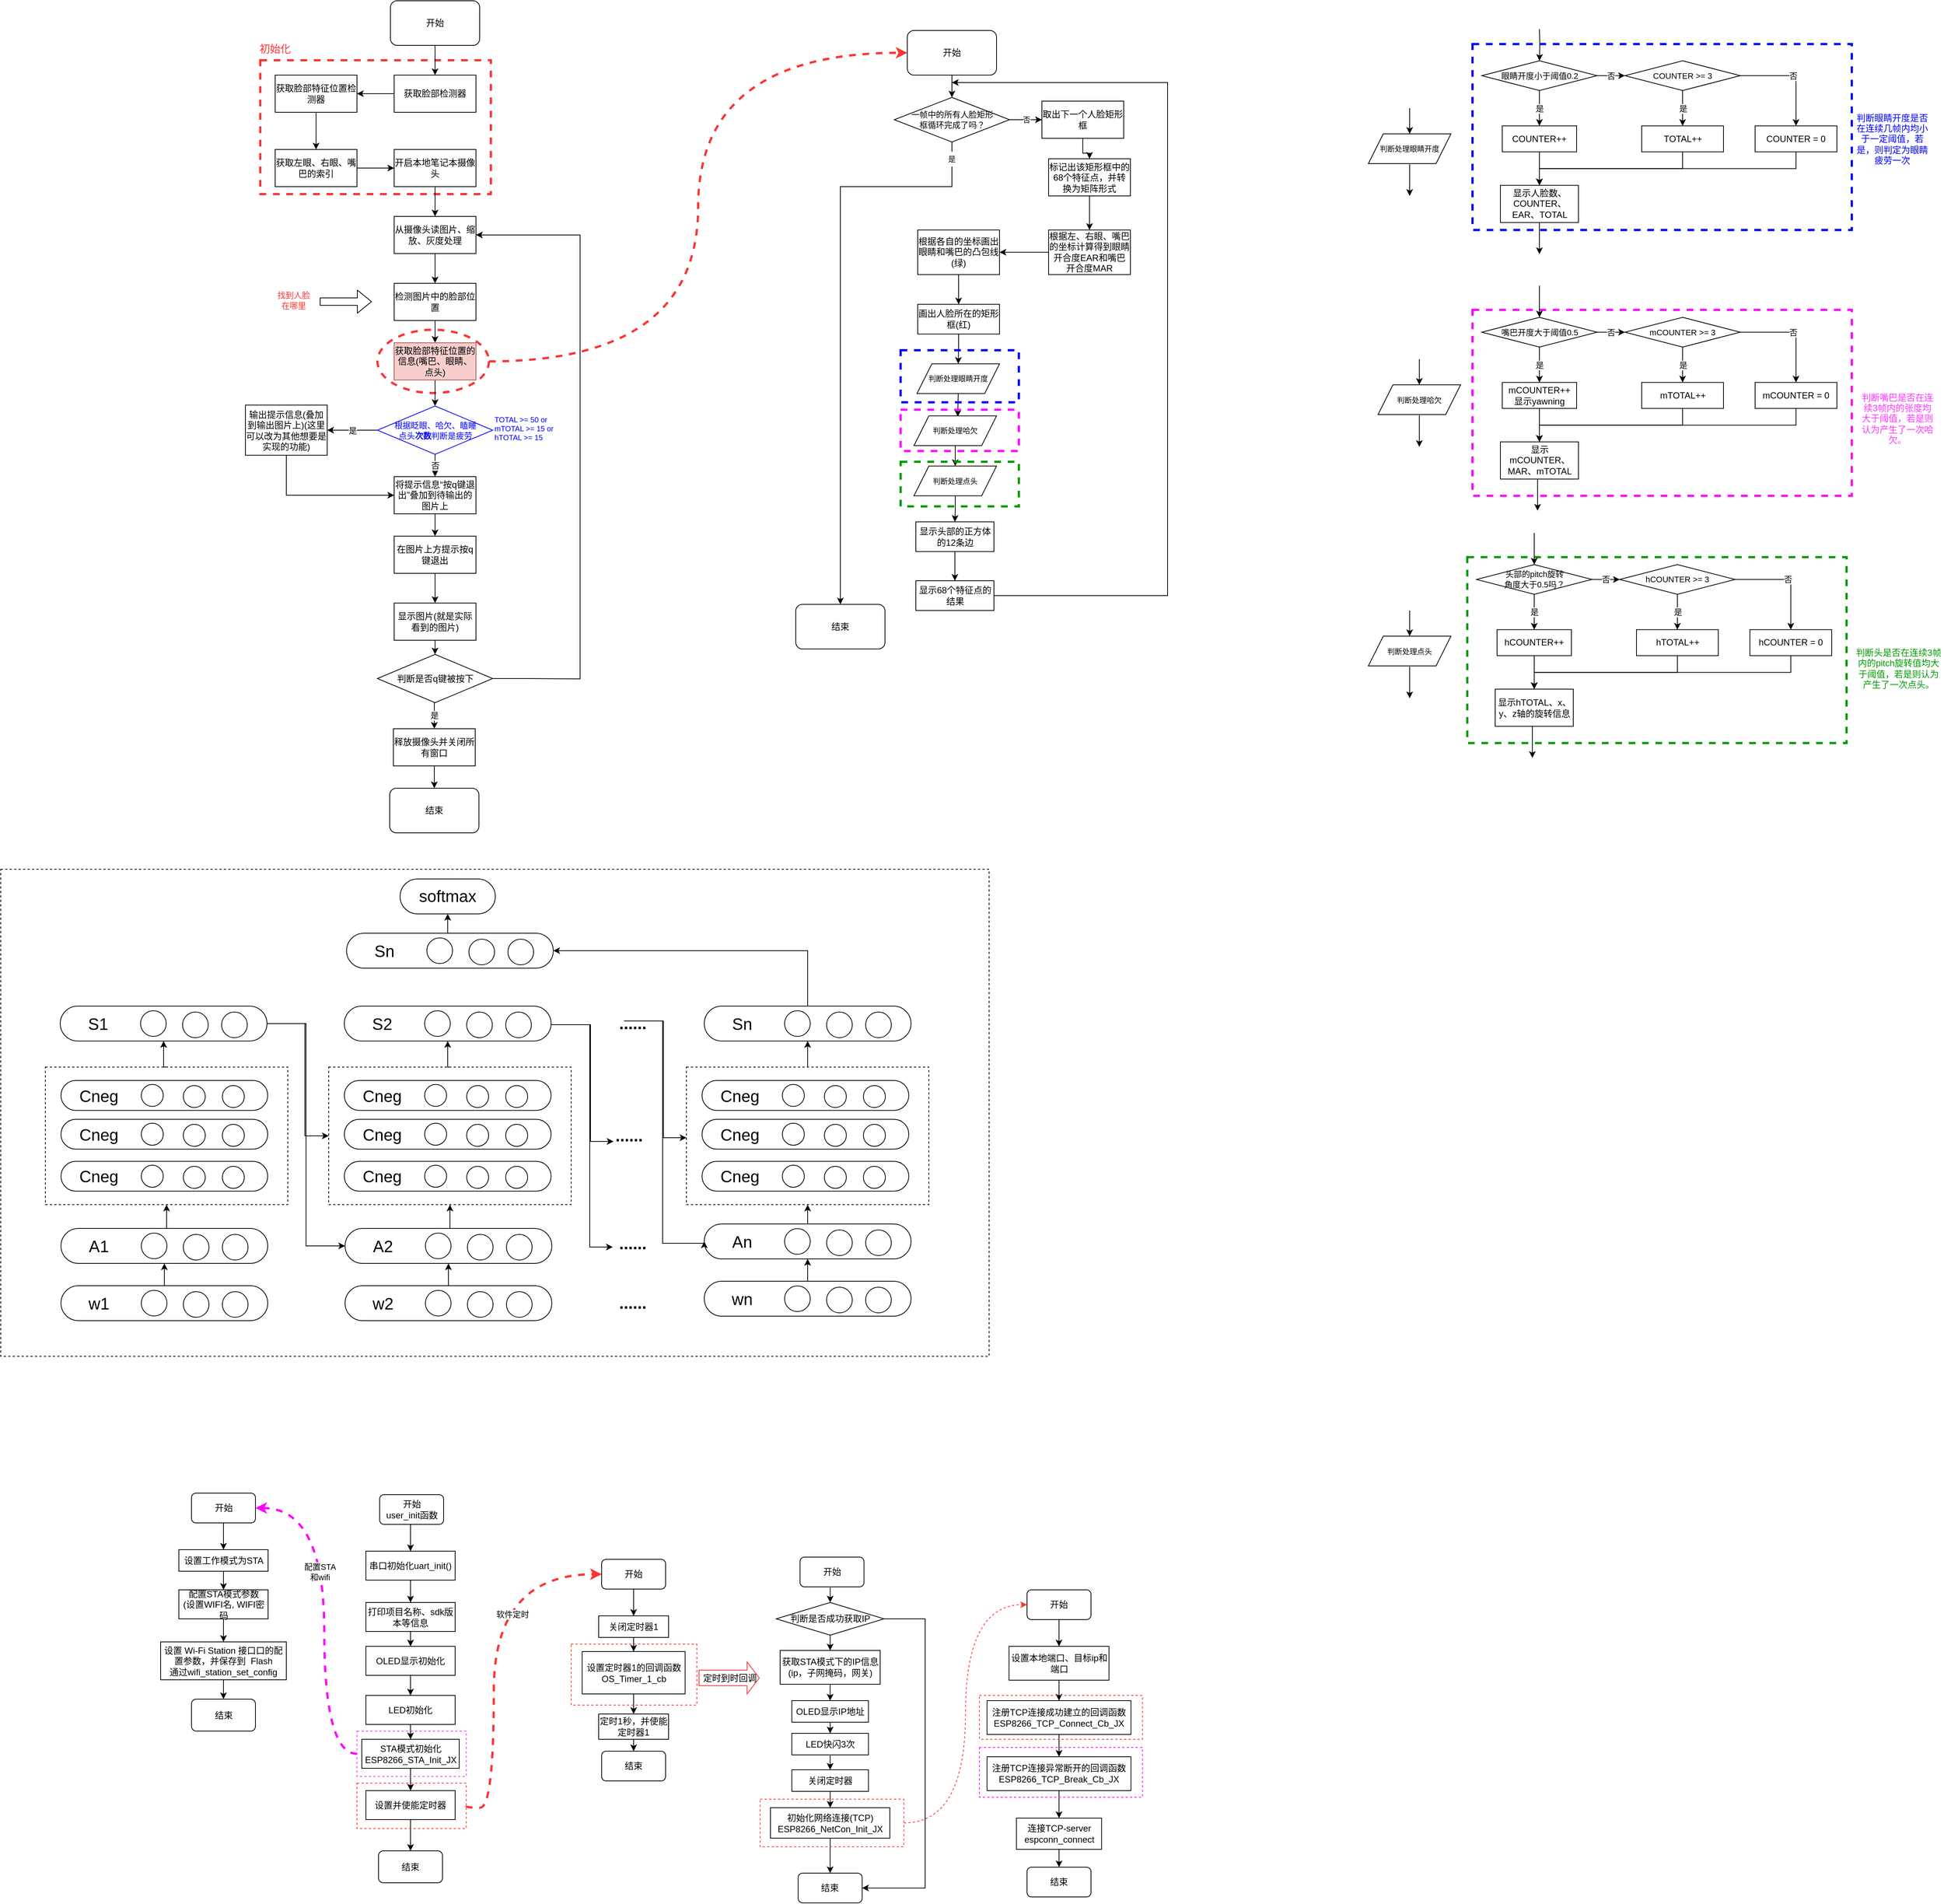 <mxfile version="14.8.3" type="github">
  <diagram id="dBK5igAenbzEHoaWE4YC" name="Page-1">
    <mxGraphModel dx="1808" dy="526" grid="0" gridSize="10" guides="1" tooltips="1" connect="1" arrows="1" fold="1" page="1" pageScale="1" pageWidth="827" pageHeight="1169" math="0" shadow="0">
      <root>
        <mxCell id="0" />
        <mxCell id="1" parent="0" />
        <mxCell id="_tch5FTrI0JoL2n06Nwd-143" value="" style="rounded=0;whiteSpace=wrap;html=1;dashed=1;fontSize=22;" parent="1" vertex="1">
          <mxGeometry x="-159" y="1188" width="1329" height="655" as="geometry" />
        </mxCell>
        <mxCell id="f6ohBAHf6BeMD9NY3o_H-43" value="" style="rounded=0;whiteSpace=wrap;html=1;dashed=1;fontSize=11;strokeColor=#FF3333;strokeWidth=3;fillColor=none;" parent="1" vertex="1">
          <mxGeometry x="190" y="100" width="310" height="180" as="geometry" />
        </mxCell>
        <mxCell id="f6ohBAHf6BeMD9NY3o_H-18" value="" style="ellipse;whiteSpace=wrap;html=1;fontSize=11;dashed=1;strokeColor=#FF3333;fillColor=none;strokeWidth=3;" parent="1" vertex="1">
          <mxGeometry x="347.5" y="462.5" width="150" height="85" as="geometry" />
        </mxCell>
        <mxCell id="f6ohBAHf6BeMD9NY3o_H-22" style="edgeStyle=orthogonalEdgeStyle;rounded=0;orthogonalLoop=1;jettySize=auto;html=1;exitX=0;exitY=0.5;exitDx=0;exitDy=0;entryX=1;entryY=0.5;entryDx=0;entryDy=0;fontSize=11;" parent="1" source="f6ohBAHf6BeMD9NY3o_H-2" target="f6ohBAHf6BeMD9NY3o_H-3" edge="1">
          <mxGeometry relative="1" as="geometry" />
        </mxCell>
        <mxCell id="f6ohBAHf6BeMD9NY3o_H-2" value="获取脸部检测器" style="rounded=0;whiteSpace=wrap;html=1;" parent="1" vertex="1">
          <mxGeometry x="370" y="120" width="110" height="50" as="geometry" />
        </mxCell>
        <mxCell id="f6ohBAHf6BeMD9NY3o_H-23" style="edgeStyle=orthogonalEdgeStyle;rounded=0;orthogonalLoop=1;jettySize=auto;html=1;exitX=0.5;exitY=1;exitDx=0;exitDy=0;entryX=0.5;entryY=0;entryDx=0;entryDy=0;fontSize=11;" parent="1" source="f6ohBAHf6BeMD9NY3o_H-3" target="f6ohBAHf6BeMD9NY3o_H-4" edge="1">
          <mxGeometry relative="1" as="geometry" />
        </mxCell>
        <mxCell id="f6ohBAHf6BeMD9NY3o_H-3" value="获取脸部特征位置检测器" style="rounded=0;whiteSpace=wrap;html=1;" parent="1" vertex="1">
          <mxGeometry x="210" y="120" width="110" height="50" as="geometry" />
        </mxCell>
        <mxCell id="f6ohBAHf6BeMD9NY3o_H-24" style="edgeStyle=orthogonalEdgeStyle;rounded=0;orthogonalLoop=1;jettySize=auto;html=1;fontSize=11;" parent="1" source="f6ohBAHf6BeMD9NY3o_H-4" target="f6ohBAHf6BeMD9NY3o_H-5" edge="1">
          <mxGeometry relative="1" as="geometry" />
        </mxCell>
        <mxCell id="f6ohBAHf6BeMD9NY3o_H-4" value="获取左眼、右眼、嘴巴的索引" style="rounded=0;whiteSpace=wrap;html=1;" parent="1" vertex="1">
          <mxGeometry x="210" y="220" width="110" height="50" as="geometry" />
        </mxCell>
        <mxCell id="f6ohBAHf6BeMD9NY3o_H-25" style="edgeStyle=orthogonalEdgeStyle;rounded=0;orthogonalLoop=1;jettySize=auto;html=1;exitX=0.5;exitY=1;exitDx=0;exitDy=0;entryX=0.5;entryY=0;entryDx=0;entryDy=0;fontSize=11;" parent="1" source="f6ohBAHf6BeMD9NY3o_H-5" target="f6ohBAHf6BeMD9NY3o_H-6" edge="1">
          <mxGeometry relative="1" as="geometry" />
        </mxCell>
        <mxCell id="f6ohBAHf6BeMD9NY3o_H-5" value="开启本地笔记本摄像头" style="rounded=0;whiteSpace=wrap;html=1;" parent="1" vertex="1">
          <mxGeometry x="370" y="220" width="110" height="50" as="geometry" />
        </mxCell>
        <mxCell id="f6ohBAHf6BeMD9NY3o_H-26" style="edgeStyle=orthogonalEdgeStyle;rounded=0;orthogonalLoop=1;jettySize=auto;html=1;exitX=0.5;exitY=1;exitDx=0;exitDy=0;entryX=0.5;entryY=0;entryDx=0;entryDy=0;fontSize=11;" parent="1" source="f6ohBAHf6BeMD9NY3o_H-6" target="f6ohBAHf6BeMD9NY3o_H-7" edge="1">
          <mxGeometry relative="1" as="geometry" />
        </mxCell>
        <mxCell id="f6ohBAHf6BeMD9NY3o_H-6" value="&lt;div&gt;从摄像头读图片、缩放、灰度处理&lt;/div&gt;" style="rounded=0;whiteSpace=wrap;html=1;" parent="1" vertex="1">
          <mxGeometry x="370" y="310" width="110" height="50" as="geometry" />
        </mxCell>
        <mxCell id="f6ohBAHf6BeMD9NY3o_H-27" style="edgeStyle=orthogonalEdgeStyle;rounded=0;orthogonalLoop=1;jettySize=auto;html=1;exitX=0.5;exitY=1;exitDx=0;exitDy=0;entryX=0.5;entryY=0;entryDx=0;entryDy=0;fontSize=11;" parent="1" source="f6ohBAHf6BeMD9NY3o_H-7" target="f6ohBAHf6BeMD9NY3o_H-8" edge="1">
          <mxGeometry relative="1" as="geometry" />
        </mxCell>
        <mxCell id="f6ohBAHf6BeMD9NY3o_H-7" value="检测图片中的脸部位置" style="rounded=0;whiteSpace=wrap;html=1;" parent="1" vertex="1">
          <mxGeometry x="370" y="400" width="110" height="50" as="geometry" />
        </mxCell>
        <mxCell id="f6ohBAHf6BeMD9NY3o_H-28" style="edgeStyle=orthogonalEdgeStyle;rounded=0;orthogonalLoop=1;jettySize=auto;html=1;exitX=0.5;exitY=1;exitDx=0;exitDy=0;entryX=0.5;entryY=0;entryDx=0;entryDy=0;fontSize=11;" parent="1" source="f6ohBAHf6BeMD9NY3o_H-8" target="f6ohBAHf6BeMD9NY3o_H-10" edge="1">
          <mxGeometry relative="1" as="geometry" />
        </mxCell>
        <mxCell id="f6ohBAHf6BeMD9NY3o_H-8" value="获取脸部特征位置的信息(嘴巴、眼睛、点头)" style="rounded=0;whiteSpace=wrap;html=1;fillColor=#f8cecc;strokeColor=#b85450;" parent="1" vertex="1">
          <mxGeometry x="370" y="480" width="110" height="50" as="geometry" />
        </mxCell>
        <mxCell id="f6ohBAHf6BeMD9NY3o_H-29" value="是" style="edgeStyle=orthogonalEdgeStyle;rounded=0;orthogonalLoop=1;jettySize=auto;html=1;exitX=0;exitY=0.5;exitDx=0;exitDy=0;entryX=1;entryY=0.5;entryDx=0;entryDy=0;fontSize=11;" parent="1" source="f6ohBAHf6BeMD9NY3o_H-10" target="f6ohBAHf6BeMD9NY3o_H-11" edge="1">
          <mxGeometry relative="1" as="geometry" />
        </mxCell>
        <mxCell id="f6ohBAHf6BeMD9NY3o_H-30" value="否" style="edgeStyle=orthogonalEdgeStyle;rounded=0;orthogonalLoop=1;jettySize=auto;html=1;entryX=0.5;entryY=0;entryDx=0;entryDy=0;fontSize=11;" parent="1" source="f6ohBAHf6BeMD9NY3o_H-10" target="f6ohBAHf6BeMD9NY3o_H-12" edge="1">
          <mxGeometry relative="1" as="geometry" />
        </mxCell>
        <mxCell id="f6ohBAHf6BeMD9NY3o_H-10" value="&lt;div&gt;根据眨眼、哈欠、瞌睡&lt;/div&gt;&lt;div&gt;点头&lt;font&gt;&lt;b&gt;次数&lt;/b&gt;&lt;/font&gt;判断是疲劳&lt;/div&gt;" style="rhombus;whiteSpace=wrap;html=1;fontSize=11;fontColor=#0000FF;strokeColor=#0000FF;" parent="1" vertex="1">
          <mxGeometry x="347.5" y="565" width="155" height="65" as="geometry" />
        </mxCell>
        <mxCell id="f6ohBAHf6BeMD9NY3o_H-39" style="edgeStyle=orthogonalEdgeStyle;rounded=0;orthogonalLoop=1;jettySize=auto;html=1;exitX=0.5;exitY=1;exitDx=0;exitDy=0;entryX=0;entryY=0.5;entryDx=0;entryDy=0;fontSize=11;strokeWidth=1;" parent="1" source="f6ohBAHf6BeMD9NY3o_H-11" target="f6ohBAHf6BeMD9NY3o_H-12" edge="1">
          <mxGeometry relative="1" as="geometry" />
        </mxCell>
        <mxCell id="f6ohBAHf6BeMD9NY3o_H-11" value="输出提示信息(叠加到输出图片上)(这里可以改为其他想要是实现的功能)" style="rounded=0;whiteSpace=wrap;html=1;" parent="1" vertex="1">
          <mxGeometry x="170" y="563.75" width="110" height="67.5" as="geometry" />
        </mxCell>
        <mxCell id="f6ohBAHf6BeMD9NY3o_H-31" style="edgeStyle=orthogonalEdgeStyle;rounded=0;orthogonalLoop=1;jettySize=auto;html=1;exitX=0.5;exitY=1;exitDx=0;exitDy=0;fontSize=11;" parent="1" source="f6ohBAHf6BeMD9NY3o_H-12" target="f6ohBAHf6BeMD9NY3o_H-13" edge="1">
          <mxGeometry relative="1" as="geometry" />
        </mxCell>
        <mxCell id="f6ohBAHf6BeMD9NY3o_H-12" value="将提示信息“按q键退出”叠加到待输出的图片上" style="rounded=0;whiteSpace=wrap;html=1;" parent="1" vertex="1">
          <mxGeometry x="370" y="660" width="110" height="50" as="geometry" />
        </mxCell>
        <mxCell id="f6ohBAHf6BeMD9NY3o_H-32" style="edgeStyle=orthogonalEdgeStyle;rounded=0;orthogonalLoop=1;jettySize=auto;html=1;exitX=0.5;exitY=1;exitDx=0;exitDy=0;entryX=0.5;entryY=0;entryDx=0;entryDy=0;fontSize=11;" parent="1" source="f6ohBAHf6BeMD9NY3o_H-13" target="f6ohBAHf6BeMD9NY3o_H-14" edge="1">
          <mxGeometry relative="1" as="geometry" />
        </mxCell>
        <mxCell id="f6ohBAHf6BeMD9NY3o_H-13" value="在图片上方提示按q键退出" style="rounded=0;whiteSpace=wrap;html=1;" parent="1" vertex="1">
          <mxGeometry x="370" y="740" width="110" height="50" as="geometry" />
        </mxCell>
        <mxCell id="f6ohBAHf6BeMD9NY3o_H-33" style="edgeStyle=orthogonalEdgeStyle;rounded=0;orthogonalLoop=1;jettySize=auto;html=1;exitX=0.5;exitY=1;exitDx=0;exitDy=0;entryX=0.5;entryY=0;entryDx=0;entryDy=0;fontSize=11;" parent="1" source="f6ohBAHf6BeMD9NY3o_H-14" target="f6ohBAHf6BeMD9NY3o_H-15" edge="1">
          <mxGeometry relative="1" as="geometry" />
        </mxCell>
        <mxCell id="f6ohBAHf6BeMD9NY3o_H-14" value="显示图片(就是实际看到的图片)" style="rounded=0;whiteSpace=wrap;html=1;" parent="1" vertex="1">
          <mxGeometry x="370" y="830" width="110" height="50" as="geometry" />
        </mxCell>
        <mxCell id="f6ohBAHf6BeMD9NY3o_H-34" value="是" style="edgeStyle=orthogonalEdgeStyle;rounded=0;orthogonalLoop=1;jettySize=auto;html=1;exitX=0.5;exitY=1;exitDx=0;exitDy=0;entryX=0.5;entryY=0;entryDx=0;entryDy=0;fontSize=11;" parent="1" source="f6ohBAHf6BeMD9NY3o_H-15" target="f6ohBAHf6BeMD9NY3o_H-41" edge="1">
          <mxGeometry relative="1" as="geometry">
            <mxPoint x="425" y="999" as="targetPoint" />
          </mxGeometry>
        </mxCell>
        <mxCell id="f6ohBAHf6BeMD9NY3o_H-15" value="判断是否q键被按下" style="rhombus;whiteSpace=wrap;html=1;" parent="1" vertex="1">
          <mxGeometry x="347.5" y="899" width="155" height="65" as="geometry" />
        </mxCell>
        <mxCell id="f6ohBAHf6BeMD9NY3o_H-21" style="edgeStyle=orthogonalEdgeStyle;rounded=0;orthogonalLoop=1;jettySize=auto;html=1;exitX=0.5;exitY=1;exitDx=0;exitDy=0;entryX=0.5;entryY=0;entryDx=0;entryDy=0;fontSize=11;" parent="1" source="f6ohBAHf6BeMD9NY3o_H-17" target="f6ohBAHf6BeMD9NY3o_H-2" edge="1">
          <mxGeometry relative="1" as="geometry" />
        </mxCell>
        <mxCell id="f6ohBAHf6BeMD9NY3o_H-17" value="开始" style="rounded=1;whiteSpace=wrap;html=1;" parent="1" vertex="1">
          <mxGeometry x="365" y="20" width="120" height="60" as="geometry" />
        </mxCell>
        <mxCell id="f6ohBAHf6BeMD9NY3o_H-35" value="" style="endArrow=classic;html=1;fontSize=11;exitX=1;exitY=0.5;exitDx=0;exitDy=0;strokeColor=#FF3333;dashed=1;strokeWidth=3;entryX=0;entryY=0.5;entryDx=0;entryDy=0;edgeStyle=orthogonalEdgeStyle;curved=1;" parent="1" source="f6ohBAHf6BeMD9NY3o_H-18" target="f6ohBAHf6BeMD9NY3o_H-36" edge="1">
          <mxGeometry width="50" height="50" relative="1" as="geometry">
            <mxPoint x="550" y="490" as="sourcePoint" />
            <mxPoint x="730" y="80" as="targetPoint" />
          </mxGeometry>
        </mxCell>
        <mxCell id="f6ohBAHf6BeMD9NY3o_H-73" style="edgeStyle=orthogonalEdgeStyle;rounded=0;orthogonalLoop=1;jettySize=auto;html=1;exitX=0.5;exitY=1;exitDx=0;exitDy=0;entryX=0.5;entryY=0;entryDx=0;entryDy=0;fontSize=11;fontColor=#000000;strokeColor=#000000;strokeWidth=1;" parent="1" source="f6ohBAHf6BeMD9NY3o_H-36" edge="1">
          <mxGeometry relative="1" as="geometry">
            <mxPoint x="1120" y="150" as="targetPoint" />
          </mxGeometry>
        </mxCell>
        <mxCell id="f6ohBAHf6BeMD9NY3o_H-36" value="开始" style="rounded=1;whiteSpace=wrap;html=1;" parent="1" vertex="1">
          <mxGeometry x="1060" y="60" width="120" height="60" as="geometry" />
        </mxCell>
        <mxCell id="f6ohBAHf6BeMD9NY3o_H-38" style="edgeStyle=orthogonalEdgeStyle;rounded=0;orthogonalLoop=1;jettySize=auto;html=1;exitX=1;exitY=0.5;exitDx=0;exitDy=0;entryX=1;entryY=0.5;entryDx=0;entryDy=0;fontSize=11;" parent="1" source="f6ohBAHf6BeMD9NY3o_H-15" target="f6ohBAHf6BeMD9NY3o_H-6" edge="1">
          <mxGeometry relative="1" as="geometry">
            <mxPoint x="435" y="890" as="sourcePoint" />
            <mxPoint x="435" y="920" as="targetPoint" />
            <Array as="points">
              <mxPoint x="550" y="931" />
              <mxPoint x="620" y="932" />
              <mxPoint x="620" y="335" />
            </Array>
          </mxGeometry>
        </mxCell>
        <mxCell id="f6ohBAHf6BeMD9NY3o_H-40" value="结束" style="rounded=1;whiteSpace=wrap;html=1;" parent="1" vertex="1">
          <mxGeometry x="364" y="1079" width="120" height="60" as="geometry" />
        </mxCell>
        <mxCell id="f6ohBAHf6BeMD9NY3o_H-42" style="edgeStyle=orthogonalEdgeStyle;rounded=0;orthogonalLoop=1;jettySize=auto;html=1;entryX=0.5;entryY=0;entryDx=0;entryDy=0;fontSize=11;strokeColor=#000000;strokeWidth=1;" parent="1" source="f6ohBAHf6BeMD9NY3o_H-41" target="f6ohBAHf6BeMD9NY3o_H-40" edge="1">
          <mxGeometry relative="1" as="geometry" />
        </mxCell>
        <mxCell id="f6ohBAHf6BeMD9NY3o_H-41" value="&lt;div&gt;释放摄像头并关闭所有窗口&lt;/div&gt;" style="rounded=0;whiteSpace=wrap;html=1;" parent="1" vertex="1">
          <mxGeometry x="369" y="999" width="110" height="50" as="geometry" />
        </mxCell>
        <mxCell id="f6ohBAHf6BeMD9NY3o_H-44" value="&lt;font style=&quot;font-size: 14px&quot;&gt;初始化&lt;br&gt;&lt;/font&gt;" style="text;html=1;strokeColor=none;fillColor=none;align=center;verticalAlign=middle;whiteSpace=wrap;rounded=0;dashed=1;fontSize=11;fontColor=#FF3333;" parent="1" vertex="1">
          <mxGeometry x="170" y="70" width="80" height="30" as="geometry" />
        </mxCell>
        <mxCell id="f6ohBAHf6BeMD9NY3o_H-46" value="" style="shape=flexArrow;endArrow=classic;html=1;fontSize=11;fontColor=#FF3333;strokeColor=#000000;strokeWidth=1;" parent="1" edge="1">
          <mxGeometry width="50" height="50" relative="1" as="geometry">
            <mxPoint x="270" y="424.58" as="sourcePoint" />
            <mxPoint x="340" y="424.58" as="targetPoint" />
          </mxGeometry>
        </mxCell>
        <mxCell id="f6ohBAHf6BeMD9NY3o_H-48" value="找到人脸在哪里" style="text;html=1;strokeColor=none;fillColor=none;align=center;verticalAlign=middle;whiteSpace=wrap;rounded=0;dashed=1;fontSize=11;fontColor=#FF3333;" parent="1" vertex="1">
          <mxGeometry x="210" y="400" width="50" height="45" as="geometry" />
        </mxCell>
        <mxCell id="f6ohBAHf6BeMD9NY3o_H-211" style="edgeStyle=orthogonalEdgeStyle;rounded=0;orthogonalLoop=1;jettySize=auto;html=1;entryX=1;entryY=0.5;entryDx=0;entryDy=0;fontSize=10;fontColor=#000000;strokeColor=#000000;strokeWidth=1;" parent="1" source="f6ohBAHf6BeMD9NY3o_H-54" target="f6ohBAHf6BeMD9NY3o_H-55" edge="1">
          <mxGeometry relative="1" as="geometry" />
        </mxCell>
        <mxCell id="f6ohBAHf6BeMD9NY3o_H-54" value="根据左、右眼、嘴巴的坐标计算得到眼睛开合度EAR和嘴巴开合度MAR" style="rounded=0;whiteSpace=wrap;html=1;" parent="1" vertex="1">
          <mxGeometry x="1250" y="328.25" width="110" height="60" as="geometry" />
        </mxCell>
        <mxCell id="f6ohBAHf6BeMD9NY3o_H-77" style="edgeStyle=orthogonalEdgeStyle;rounded=0;orthogonalLoop=1;jettySize=auto;html=1;exitX=0.5;exitY=1;exitDx=0;exitDy=0;entryX=0.5;entryY=0;entryDx=0;entryDy=0;fontSize=11;fontColor=#000000;strokeColor=#000000;strokeWidth=1;" parent="1" source="f6ohBAHf6BeMD9NY3o_H-55" target="f6ohBAHf6BeMD9NY3o_H-56" edge="1">
          <mxGeometry relative="1" as="geometry" />
        </mxCell>
        <mxCell id="f6ohBAHf6BeMD9NY3o_H-55" value="根据各自的坐标画出眼睛和嘴巴的凸包线(绿)" style="rounded=0;whiteSpace=wrap;html=1;" parent="1" vertex="1">
          <mxGeometry x="1074" y="328.25" width="110" height="60" as="geometry" />
        </mxCell>
        <mxCell id="f6ohBAHf6BeMD9NY3o_H-79" style="edgeStyle=orthogonalEdgeStyle;rounded=0;orthogonalLoop=1;jettySize=auto;html=1;exitX=0.5;exitY=1;exitDx=0;exitDy=0;entryX=0.5;entryY=0;entryDx=0;entryDy=0;fontSize=11;fontColor=#000000;strokeColor=#000000;strokeWidth=1;" parent="1" source="f6ohBAHf6BeMD9NY3o_H-56" target="f6ohBAHf6BeMD9NY3o_H-201" edge="1">
          <mxGeometry relative="1" as="geometry">
            <mxPoint x="1129" y="510.75" as="targetPoint" />
          </mxGeometry>
        </mxCell>
        <mxCell id="f6ohBAHf6BeMD9NY3o_H-56" value="画出人脸所在的矩形框(红)" style="rounded=0;whiteSpace=wrap;html=1;" parent="1" vertex="1">
          <mxGeometry x="1074" y="428.25" width="110" height="40" as="geometry" />
        </mxCell>
        <mxCell id="f6ohBAHf6BeMD9NY3o_H-80" value="判断眼睛开度是否在连续几帧内均小于一定阈值，若是，则判定为眼睛疲劳一次" style="text;html=1;strokeColor=none;fillColor=none;align=center;verticalAlign=middle;whiteSpace=wrap;rounded=0;dashed=1;fontSize=12;fontColor=#0000FF;" parent="1" vertex="1">
          <mxGeometry x="2333" y="162.38" width="103" height="86.75" as="geometry" />
        </mxCell>
        <mxCell id="f6ohBAHf6BeMD9NY3o_H-218" style="edgeStyle=orthogonalEdgeStyle;rounded=0;orthogonalLoop=1;jettySize=auto;html=1;entryX=0.5;entryY=0;entryDx=0;entryDy=0;fontSize=10;fontColor=#000000;strokeColor=#000000;strokeWidth=1;" parent="1" source="f6ohBAHf6BeMD9NY3o_H-97" target="f6ohBAHf6BeMD9NY3o_H-99" edge="1">
          <mxGeometry relative="1" as="geometry" />
        </mxCell>
        <mxCell id="f6ohBAHf6BeMD9NY3o_H-97" value="显示头部的正方体的12条边" style="rounded=0;whiteSpace=wrap;html=1;" parent="1" vertex="1">
          <mxGeometry x="1071.5" y="720.75" width="105" height="40" as="geometry" />
        </mxCell>
        <mxCell id="f6ohBAHf6BeMD9NY3o_H-125" style="edgeStyle=orthogonalEdgeStyle;rounded=0;orthogonalLoop=1;jettySize=auto;html=1;fontSize=10;fontColor=#000000;strokeColor=#000000;strokeWidth=1;exitX=1;exitY=0.5;exitDx=0;exitDy=0;" parent="1" source="f6ohBAHf6BeMD9NY3o_H-99" edge="1">
          <mxGeometry relative="1" as="geometry">
            <mxPoint x="1120" y="130" as="targetPoint" />
            <mxPoint x="1310" y="930" as="sourcePoint" />
            <Array as="points">
              <mxPoint x="1410" y="820" />
              <mxPoint x="1410" y="130" />
            </Array>
          </mxGeometry>
        </mxCell>
        <mxCell id="f6ohBAHf6BeMD9NY3o_H-99" value="显示68个特征点的结果" style="rounded=0;whiteSpace=wrap;html=1;" parent="1" vertex="1">
          <mxGeometry x="1071.5" y="800" width="105" height="40" as="geometry" />
        </mxCell>
        <mxCell id="f6ohBAHf6BeMD9NY3o_H-104" value="结束" style="rounded=1;whiteSpace=wrap;html=1;" parent="1" vertex="1">
          <mxGeometry x="910" y="831.75" width="120" height="60" as="geometry" />
        </mxCell>
        <mxCell id="f6ohBAHf6BeMD9NY3o_H-115" value="&lt;div style=&quot;font-size: 10px;&quot;&gt;TOTAL &amp;gt;= 50 or &lt;br style=&quot;font-size: 10px;&quot;&gt;&lt;/div&gt;&lt;div style=&quot;font-size: 10px;&quot;&gt;mTOTAL &amp;gt;= 15 or &lt;br style=&quot;font-size: 10px;&quot;&gt;&lt;/div&gt;&lt;div style=&quot;font-size: 10px;&quot;&gt;hTOTAL &amp;gt;= 15&lt;/div&gt;" style="text;whiteSpace=wrap;html=1;fontSize=10;fontColor=#0000FF;" parent="1" vertex="1">
          <mxGeometry x="502.5" y="571.25" width="120" height="60" as="geometry" />
        </mxCell>
        <mxCell id="f6ohBAHf6BeMD9NY3o_H-116" value="判断嘴巴是否在连续3帧内的张度均大于阈值，若是则认为产生了一次哈欠。" style="text;html=1;strokeColor=none;fillColor=none;align=center;verticalAlign=middle;whiteSpace=wrap;rounded=0;dashed=1;fontSize=12;fontColor=#FF33FF;" parent="1" vertex="1">
          <mxGeometry x="2340" y="543.25" width="103" height="76.75" as="geometry" />
        </mxCell>
        <mxCell id="f6ohBAHf6BeMD9NY3o_H-209" style="edgeStyle=orthogonalEdgeStyle;rounded=0;orthogonalLoop=1;jettySize=auto;html=1;fontSize=10;fontColor=#000000;strokeColor=#000000;strokeWidth=1;" parent="1" source="f6ohBAHf6BeMD9NY3o_H-119" target="f6ohBAHf6BeMD9NY3o_H-122" edge="1">
          <mxGeometry relative="1" as="geometry" />
        </mxCell>
        <mxCell id="f6ohBAHf6BeMD9NY3o_H-119" value="取出下一个人脸矩形框" style="rounded=0;whiteSpace=wrap;html=1;" parent="1" vertex="1">
          <mxGeometry x="1241" y="155" width="110" height="50" as="geometry" />
        </mxCell>
        <mxCell id="f6ohBAHf6BeMD9NY3o_H-121" value="否" style="edgeStyle=orthogonalEdgeStyle;rounded=0;orthogonalLoop=1;jettySize=auto;html=1;exitX=1;exitY=0.5;exitDx=0;exitDy=0;entryX=0;entryY=0.5;entryDx=0;entryDy=0;fontSize=10;strokeColor=#000000;strokeWidth=1;" parent="1" source="f6ohBAHf6BeMD9NY3o_H-120" target="f6ohBAHf6BeMD9NY3o_H-119" edge="1">
          <mxGeometry relative="1" as="geometry">
            <mxPoint x="1250" y="180" as="targetPoint" />
          </mxGeometry>
        </mxCell>
        <mxCell id="f6ohBAHf6BeMD9NY3o_H-212" style="edgeStyle=orthogonalEdgeStyle;rounded=0;orthogonalLoop=1;jettySize=auto;html=1;exitX=0.5;exitY=1;exitDx=0;exitDy=0;entryX=0.5;entryY=0;entryDx=0;entryDy=0;fontSize=10;fontColor=#000000;strokeColor=#000000;strokeWidth=1;startArrow=none;" parent="1" source="f6ohBAHf6BeMD9NY3o_H-213" target="f6ohBAHf6BeMD9NY3o_H-104" edge="1">
          <mxGeometry relative="1" as="geometry">
            <Array as="points">
              <mxPoint x="1120" y="270" />
              <mxPoint x="970" y="270" />
            </Array>
          </mxGeometry>
        </mxCell>
        <mxCell id="f6ohBAHf6BeMD9NY3o_H-120" value="&lt;div&gt;一帧中的所有人脸矩形&lt;/div&gt;&lt;div&gt;框循环完成了吗？&lt;/div&gt;" style="rhombus;whiteSpace=wrap;html=1;fontSize=11;" parent="1" vertex="1">
          <mxGeometry x="1042.5" y="150" width="155" height="60" as="geometry" />
        </mxCell>
        <mxCell id="f6ohBAHf6BeMD9NY3o_H-210" style="edgeStyle=orthogonalEdgeStyle;rounded=0;orthogonalLoop=1;jettySize=auto;html=1;entryX=0.5;entryY=0;entryDx=0;entryDy=0;fontSize=10;fontColor=#000000;strokeColor=#000000;strokeWidth=1;" parent="1" source="f6ohBAHf6BeMD9NY3o_H-122" target="f6ohBAHf6BeMD9NY3o_H-54" edge="1">
          <mxGeometry relative="1" as="geometry" />
        </mxCell>
        <mxCell id="f6ohBAHf6BeMD9NY3o_H-122" value="标记出该矩形框中的68个特征点，并转换为矩阵形式" style="rounded=0;whiteSpace=wrap;html=1;" parent="1" vertex="1">
          <mxGeometry x="1250" y="232.5" width="110" height="50" as="geometry" />
        </mxCell>
        <mxCell id="f6ohBAHf6BeMD9NY3o_H-141" value="" style="rounded=0;whiteSpace=wrap;html=1;dashed=1;fontSize=11;strokeWidth=3;fillColor=none;strokeColor=#FF00FF;" parent="1" vertex="1">
          <mxGeometry x="1820" y="435.75" width="510" height="250" as="geometry" />
        </mxCell>
        <mxCell id="f6ohBAHf6BeMD9NY3o_H-142" value="是" style="edgeStyle=orthogonalEdgeStyle;rounded=0;orthogonalLoop=1;jettySize=auto;html=1;entryX=0.5;entryY=0;entryDx=0;entryDy=0;fontSize=11;strokeColor=#000000;strokeWidth=1;" parent="1" source="f6ohBAHf6BeMD9NY3o_H-144" target="f6ohBAHf6BeMD9NY3o_H-148" edge="1">
          <mxGeometry relative="1" as="geometry" />
        </mxCell>
        <mxCell id="f6ohBAHf6BeMD9NY3o_H-143" value="否" style="edgeStyle=orthogonalEdgeStyle;rounded=0;orthogonalLoop=1;jettySize=auto;html=1;entryX=0;entryY=0.5;entryDx=0;entryDy=0;fontSize=11;strokeColor=#000000;strokeWidth=1;" parent="1" source="f6ohBAHf6BeMD9NY3o_H-144" target="f6ohBAHf6BeMD9NY3o_H-151" edge="1">
          <mxGeometry relative="1" as="geometry" />
        </mxCell>
        <mxCell id="f6ohBAHf6BeMD9NY3o_H-144" value="嘴巴开度大于阈值0.5" style="rhombus;whiteSpace=wrap;html=1;fontSize=11;" parent="1" vertex="1">
          <mxGeometry x="1832.5" y="445.75" width="155" height="40" as="geometry" />
        </mxCell>
        <mxCell id="f6ohBAHf6BeMD9NY3o_H-145" style="edgeStyle=orthogonalEdgeStyle;rounded=0;orthogonalLoop=1;jettySize=auto;html=1;exitX=0.5;exitY=1;exitDx=0;exitDy=0;fontSize=11;fontColor=#000000;strokeColor=#000000;strokeWidth=1;entryX=0.5;entryY=0;entryDx=0;entryDy=0;" parent="1" source="f6ohBAHf6BeMD9NY3o_H-146" target="f6ohBAHf6BeMD9NY3o_H-154" edge="1">
          <mxGeometry relative="1" as="geometry">
            <mxPoint x="1910" y="603.25" as="targetPoint" />
          </mxGeometry>
        </mxCell>
        <mxCell id="f6ohBAHf6BeMD9NY3o_H-146" value="mTOTAL++" style="rounded=0;whiteSpace=wrap;html=1;" parent="1" vertex="1">
          <mxGeometry x="2047.5" y="533.25" width="110" height="35" as="geometry" />
        </mxCell>
        <mxCell id="f6ohBAHf6BeMD9NY3o_H-147" style="edgeStyle=orthogonalEdgeStyle;rounded=0;orthogonalLoop=1;jettySize=auto;html=1;entryX=0.5;entryY=0;entryDx=0;entryDy=0;fontSize=11;fontColor=#000000;strokeColor=#000000;strokeWidth=1;" parent="1" source="f6ohBAHf6BeMD9NY3o_H-148" target="f6ohBAHf6BeMD9NY3o_H-154" edge="1">
          <mxGeometry relative="1" as="geometry" />
        </mxCell>
        <mxCell id="f6ohBAHf6BeMD9NY3o_H-148" value="&lt;div&gt;mCOUNTER++&lt;/div&gt;&lt;div&gt;显示yawning&lt;br&gt;&lt;/div&gt;" style="rounded=0;whiteSpace=wrap;html=1;" parent="1" vertex="1">
          <mxGeometry x="1860" y="533.25" width="100" height="35" as="geometry" />
        </mxCell>
        <mxCell id="f6ohBAHf6BeMD9NY3o_H-149" value="是" style="edgeStyle=orthogonalEdgeStyle;rounded=0;orthogonalLoop=1;jettySize=auto;html=1;entryX=0.5;entryY=0;entryDx=0;entryDy=0;fontSize=11;fontColor=#000000;strokeColor=#000000;strokeWidth=1;" parent="1" source="f6ohBAHf6BeMD9NY3o_H-151" target="f6ohBAHf6BeMD9NY3o_H-146" edge="1">
          <mxGeometry relative="1" as="geometry" />
        </mxCell>
        <mxCell id="f6ohBAHf6BeMD9NY3o_H-150" value="否" style="edgeStyle=orthogonalEdgeStyle;rounded=0;orthogonalLoop=1;jettySize=auto;html=1;entryX=0.5;entryY=0;entryDx=0;entryDy=0;fontSize=11;fontColor=#000000;strokeColor=#000000;strokeWidth=1;" parent="1" source="f6ohBAHf6BeMD9NY3o_H-151" target="f6ohBAHf6BeMD9NY3o_H-153" edge="1">
          <mxGeometry relative="1" as="geometry" />
        </mxCell>
        <mxCell id="f6ohBAHf6BeMD9NY3o_H-151" value="mCOUNTER &amp;gt;= 3" style="rhombus;whiteSpace=wrap;html=1;fontSize=11;" parent="1" vertex="1">
          <mxGeometry x="2025" y="445.75" width="155" height="40" as="geometry" />
        </mxCell>
        <mxCell id="f6ohBAHf6BeMD9NY3o_H-152" style="edgeStyle=orthogonalEdgeStyle;rounded=0;orthogonalLoop=1;jettySize=auto;html=1;exitX=0.5;exitY=1;exitDx=0;exitDy=0;fontSize=11;fontColor=#000000;strokeColor=#000000;strokeWidth=1;entryX=0.5;entryY=0;entryDx=0;entryDy=0;" parent="1" source="f6ohBAHf6BeMD9NY3o_H-153" target="f6ohBAHf6BeMD9NY3o_H-154" edge="1">
          <mxGeometry relative="1" as="geometry">
            <mxPoint x="2275.333" y="633.25" as="targetPoint" />
          </mxGeometry>
        </mxCell>
        <mxCell id="f6ohBAHf6BeMD9NY3o_H-153" value="mCOUNTER = 0" style="rounded=0;whiteSpace=wrap;html=1;" parent="1" vertex="1">
          <mxGeometry x="2200" y="533.25" width="110" height="35" as="geometry" />
        </mxCell>
        <mxCell id="f6ohBAHf6BeMD9NY3o_H-154" value="显示mCOUNTER、MAR、mTOTAL" style="rounded=0;whiteSpace=wrap;html=1;" parent="1" vertex="1">
          <mxGeometry x="1857.5" y="613.25" width="105" height="50" as="geometry" />
        </mxCell>
        <mxCell id="f6ohBAHf6BeMD9NY3o_H-155" value="" style="rounded=0;whiteSpace=wrap;html=1;dashed=1;fontSize=11;strokeWidth=3;fillColor=none;strokeColor=#0000FF;" parent="1" vertex="1">
          <mxGeometry x="1820" y="78.25" width="510" height="250" as="geometry" />
        </mxCell>
        <mxCell id="f6ohBAHf6BeMD9NY3o_H-156" style="edgeStyle=orthogonalEdgeStyle;rounded=0;orthogonalLoop=1;jettySize=auto;html=1;exitX=0.5;exitY=1;exitDx=0;exitDy=0;entryX=0.5;entryY=0;entryDx=0;entryDy=0;fontSize=11;fontColor=#000000;strokeColor=#000000;strokeWidth=1;" parent="1" target="f6ohBAHf6BeMD9NY3o_H-159" edge="1">
          <mxGeometry relative="1" as="geometry">
            <mxPoint x="1910" y="58.25" as="sourcePoint" />
          </mxGeometry>
        </mxCell>
        <mxCell id="f6ohBAHf6BeMD9NY3o_H-157" value="是" style="edgeStyle=orthogonalEdgeStyle;rounded=0;orthogonalLoop=1;jettySize=auto;html=1;entryX=0.5;entryY=0;entryDx=0;entryDy=0;fontSize=11;strokeColor=#000000;strokeWidth=1;" parent="1" source="f6ohBAHf6BeMD9NY3o_H-159" target="f6ohBAHf6BeMD9NY3o_H-163" edge="1">
          <mxGeometry relative="1" as="geometry" />
        </mxCell>
        <mxCell id="f6ohBAHf6BeMD9NY3o_H-158" value="否" style="edgeStyle=orthogonalEdgeStyle;rounded=0;orthogonalLoop=1;jettySize=auto;html=1;entryX=0;entryY=0.5;entryDx=0;entryDy=0;fontSize=11;strokeColor=#000000;strokeWidth=1;" parent="1" source="f6ohBAHf6BeMD9NY3o_H-159" target="f6ohBAHf6BeMD9NY3o_H-166" edge="1">
          <mxGeometry relative="1" as="geometry" />
        </mxCell>
        <mxCell id="f6ohBAHf6BeMD9NY3o_H-159" value="眼睛开度小于阈值0.2" style="rhombus;whiteSpace=wrap;html=1;fontSize=11;" parent="1" vertex="1">
          <mxGeometry x="1832.5" y="100.75" width="155" height="40" as="geometry" />
        </mxCell>
        <mxCell id="f6ohBAHf6BeMD9NY3o_H-160" style="edgeStyle=orthogonalEdgeStyle;rounded=0;orthogonalLoop=1;jettySize=auto;html=1;exitX=0.5;exitY=1;exitDx=0;exitDy=0;fontSize=11;fontColor=#000000;strokeColor=#000000;strokeWidth=1;entryX=0.5;entryY=0;entryDx=0;entryDy=0;" parent="1" source="f6ohBAHf6BeMD9NY3o_H-161" target="f6ohBAHf6BeMD9NY3o_H-169" edge="1">
          <mxGeometry relative="1" as="geometry">
            <mxPoint x="1910" y="258.25" as="targetPoint" />
          </mxGeometry>
        </mxCell>
        <mxCell id="f6ohBAHf6BeMD9NY3o_H-161" value="TOTAL++" style="rounded=0;whiteSpace=wrap;html=1;" parent="1" vertex="1">
          <mxGeometry x="2047.5" y="188.25" width="110" height="35" as="geometry" />
        </mxCell>
        <mxCell id="f6ohBAHf6BeMD9NY3o_H-162" style="edgeStyle=orthogonalEdgeStyle;rounded=0;orthogonalLoop=1;jettySize=auto;html=1;entryX=0.5;entryY=0;entryDx=0;entryDy=0;fontSize=11;fontColor=#000000;strokeColor=#000000;strokeWidth=1;" parent="1" source="f6ohBAHf6BeMD9NY3o_H-163" target="f6ohBAHf6BeMD9NY3o_H-169" edge="1">
          <mxGeometry relative="1" as="geometry" />
        </mxCell>
        <mxCell id="f6ohBAHf6BeMD9NY3o_H-163" value="COUNTER++" style="rounded=0;whiteSpace=wrap;html=1;" parent="1" vertex="1">
          <mxGeometry x="1860" y="188.25" width="100" height="35" as="geometry" />
        </mxCell>
        <mxCell id="f6ohBAHf6BeMD9NY3o_H-164" value="是" style="edgeStyle=orthogonalEdgeStyle;rounded=0;orthogonalLoop=1;jettySize=auto;html=1;entryX=0.5;entryY=0;entryDx=0;entryDy=0;fontSize=11;fontColor=#000000;strokeColor=#000000;strokeWidth=1;" parent="1" source="f6ohBAHf6BeMD9NY3o_H-166" target="f6ohBAHf6BeMD9NY3o_H-161" edge="1">
          <mxGeometry relative="1" as="geometry" />
        </mxCell>
        <mxCell id="f6ohBAHf6BeMD9NY3o_H-165" value="否" style="edgeStyle=orthogonalEdgeStyle;rounded=0;orthogonalLoop=1;jettySize=auto;html=1;entryX=0.5;entryY=0;entryDx=0;entryDy=0;fontSize=11;fontColor=#000000;strokeColor=#000000;strokeWidth=1;" parent="1" source="f6ohBAHf6BeMD9NY3o_H-166" target="f6ohBAHf6BeMD9NY3o_H-168" edge="1">
          <mxGeometry relative="1" as="geometry" />
        </mxCell>
        <mxCell id="f6ohBAHf6BeMD9NY3o_H-166" value="COUNTER &amp;gt;= 3" style="rhombus;whiteSpace=wrap;html=1;fontSize=11;" parent="1" vertex="1">
          <mxGeometry x="2025" y="100.75" width="155" height="40" as="geometry" />
        </mxCell>
        <mxCell id="f6ohBAHf6BeMD9NY3o_H-167" style="edgeStyle=orthogonalEdgeStyle;rounded=0;orthogonalLoop=1;jettySize=auto;html=1;exitX=0.5;exitY=1;exitDx=0;exitDy=0;fontSize=11;fontColor=#000000;strokeColor=#000000;strokeWidth=1;entryX=0.5;entryY=0;entryDx=0;entryDy=0;" parent="1" source="f6ohBAHf6BeMD9NY3o_H-168" target="f6ohBAHf6BeMD9NY3o_H-169" edge="1">
          <mxGeometry relative="1" as="geometry">
            <mxPoint x="2275.333" y="288.25" as="targetPoint" />
          </mxGeometry>
        </mxCell>
        <mxCell id="f6ohBAHf6BeMD9NY3o_H-168" value="COUNTER = 0" style="rounded=0;whiteSpace=wrap;html=1;" parent="1" vertex="1">
          <mxGeometry x="2200" y="188.25" width="110" height="35" as="geometry" />
        </mxCell>
        <mxCell id="f6ohBAHf6BeMD9NY3o_H-169" value="显示人脸数、COUNTER、EAR、TOTAL" style="rounded=0;whiteSpace=wrap;html=1;" parent="1" vertex="1">
          <mxGeometry x="1857.5" y="268.25" width="105" height="50" as="geometry" />
        </mxCell>
        <mxCell id="f6ohBAHf6BeMD9NY3o_H-172" style="edgeStyle=orthogonalEdgeStyle;rounded=0;orthogonalLoop=1;jettySize=auto;html=1;exitX=0.5;exitY=1;exitDx=0;exitDy=0;entryX=0.5;entryY=0;entryDx=0;entryDy=0;fontSize=11;fontColor=#000000;strokeColor=#000000;strokeWidth=1;" parent="1" edge="1">
          <mxGeometry relative="1" as="geometry">
            <mxPoint x="1910" y="403.25" as="sourcePoint" />
            <mxPoint x="1910" y="445.75" as="targetPoint" />
          </mxGeometry>
        </mxCell>
        <mxCell id="f6ohBAHf6BeMD9NY3o_H-176" style="edgeStyle=orthogonalEdgeStyle;rounded=0;orthogonalLoop=1;jettySize=auto;html=1;exitX=0.5;exitY=1;exitDx=0;exitDy=0;entryX=0.5;entryY=0;entryDx=0;entryDy=0;fontSize=11;fontColor=#000000;strokeColor=#000000;strokeWidth=1;" parent="1" edge="1">
          <mxGeometry relative="1" as="geometry">
            <mxPoint x="1907.5" y="663.25" as="sourcePoint" />
            <mxPoint x="1907.5" y="705.75" as="targetPoint" />
          </mxGeometry>
        </mxCell>
        <mxCell id="f6ohBAHf6BeMD9NY3o_H-178" style="edgeStyle=orthogonalEdgeStyle;rounded=0;orthogonalLoop=1;jettySize=auto;html=1;exitX=0.5;exitY=1;exitDx=0;exitDy=0;entryX=0.5;entryY=0;entryDx=0;entryDy=0;fontSize=11;fontColor=#000000;strokeColor=#000000;strokeWidth=1;" parent="1" edge="1">
          <mxGeometry relative="1" as="geometry">
            <mxPoint x="1910" y="318.25" as="sourcePoint" />
            <mxPoint x="1910" y="360.75" as="targetPoint" />
          </mxGeometry>
        </mxCell>
        <mxCell id="f6ohBAHf6BeMD9NY3o_H-179" value="判断头是否在连续3帧内的pitch旋转值均大于阈值，若是则认为产生了一次点头。" style="text;html=1;strokeColor=none;fillColor=none;align=center;verticalAlign=middle;whiteSpace=wrap;rounded=0;dashed=1;fontSize=12;fontColor=#009900;" parent="1" vertex="1">
          <mxGeometry x="2333" y="875.75" width="120" height="84.25" as="geometry" />
        </mxCell>
        <mxCell id="f6ohBAHf6BeMD9NY3o_H-180" value="" style="rounded=0;whiteSpace=wrap;html=1;dashed=1;fontSize=11;strokeWidth=3;fillColor=none;fontColor=#009900;strokeColor=#009900;" parent="1" vertex="1">
          <mxGeometry x="1813" y="768.25" width="510" height="250" as="geometry" />
        </mxCell>
        <mxCell id="f6ohBAHf6BeMD9NY3o_H-181" value="是" style="edgeStyle=orthogonalEdgeStyle;rounded=0;orthogonalLoop=1;jettySize=auto;html=1;entryX=0.5;entryY=0;entryDx=0;entryDy=0;fontSize=11;strokeColor=#000000;strokeWidth=1;" parent="1" source="f6ohBAHf6BeMD9NY3o_H-183" target="f6ohBAHf6BeMD9NY3o_H-187" edge="1">
          <mxGeometry relative="1" as="geometry" />
        </mxCell>
        <mxCell id="f6ohBAHf6BeMD9NY3o_H-182" value="否" style="edgeStyle=orthogonalEdgeStyle;rounded=0;orthogonalLoop=1;jettySize=auto;html=1;entryX=0;entryY=0.5;entryDx=0;entryDy=0;fontSize=11;strokeColor=#000000;strokeWidth=1;" parent="1" source="f6ohBAHf6BeMD9NY3o_H-183" target="f6ohBAHf6BeMD9NY3o_H-190" edge="1">
          <mxGeometry relative="1" as="geometry" />
        </mxCell>
        <mxCell id="f6ohBAHf6BeMD9NY3o_H-183" value="&lt;div&gt;头部的pitch旋转&lt;/div&gt;&lt;div&gt;角度大于0.5吗？&lt;/div&gt;" style="rhombus;whiteSpace=wrap;html=1;fontSize=11;" parent="1" vertex="1">
          <mxGeometry x="1825.5" y="778.25" width="155" height="40" as="geometry" />
        </mxCell>
        <mxCell id="f6ohBAHf6BeMD9NY3o_H-184" style="edgeStyle=orthogonalEdgeStyle;rounded=0;orthogonalLoop=1;jettySize=auto;html=1;exitX=0.5;exitY=1;exitDx=0;exitDy=0;fontSize=11;fontColor=#000000;strokeColor=#000000;strokeWidth=1;entryX=0.5;entryY=0;entryDx=0;entryDy=0;" parent="1" source="f6ohBAHf6BeMD9NY3o_H-185" target="f6ohBAHf6BeMD9NY3o_H-193" edge="1">
          <mxGeometry relative="1" as="geometry">
            <mxPoint x="1903" y="935.75" as="targetPoint" />
          </mxGeometry>
        </mxCell>
        <mxCell id="f6ohBAHf6BeMD9NY3o_H-185" value="hTOTAL++" style="rounded=0;whiteSpace=wrap;html=1;" parent="1" vertex="1">
          <mxGeometry x="2040.5" y="865.75" width="110" height="35" as="geometry" />
        </mxCell>
        <mxCell id="f6ohBAHf6BeMD9NY3o_H-186" style="edgeStyle=orthogonalEdgeStyle;rounded=0;orthogonalLoop=1;jettySize=auto;html=1;entryX=0.5;entryY=0;entryDx=0;entryDy=0;fontSize=11;fontColor=#000000;strokeColor=#000000;strokeWidth=1;" parent="1" source="f6ohBAHf6BeMD9NY3o_H-187" target="f6ohBAHf6BeMD9NY3o_H-193" edge="1">
          <mxGeometry relative="1" as="geometry" />
        </mxCell>
        <mxCell id="f6ohBAHf6BeMD9NY3o_H-187" value="&lt;div&gt;hCOUNTER++&lt;/div&gt;" style="rounded=0;whiteSpace=wrap;html=1;" parent="1" vertex="1">
          <mxGeometry x="1853" y="865.75" width="100" height="35" as="geometry" />
        </mxCell>
        <mxCell id="f6ohBAHf6BeMD9NY3o_H-188" value="是" style="edgeStyle=orthogonalEdgeStyle;rounded=0;orthogonalLoop=1;jettySize=auto;html=1;entryX=0.5;entryY=0;entryDx=0;entryDy=0;fontSize=11;fontColor=#000000;strokeColor=#000000;strokeWidth=1;" parent="1" source="f6ohBAHf6BeMD9NY3o_H-190" target="f6ohBAHf6BeMD9NY3o_H-185" edge="1">
          <mxGeometry relative="1" as="geometry" />
        </mxCell>
        <mxCell id="f6ohBAHf6BeMD9NY3o_H-189" value="否" style="edgeStyle=orthogonalEdgeStyle;rounded=0;orthogonalLoop=1;jettySize=auto;html=1;entryX=0.5;entryY=0;entryDx=0;entryDy=0;fontSize=11;fontColor=#000000;strokeColor=#000000;strokeWidth=1;" parent="1" source="f6ohBAHf6BeMD9NY3o_H-190" target="f6ohBAHf6BeMD9NY3o_H-192" edge="1">
          <mxGeometry relative="1" as="geometry" />
        </mxCell>
        <mxCell id="f6ohBAHf6BeMD9NY3o_H-190" value="hCOUNTER &amp;gt;= 3" style="rhombus;whiteSpace=wrap;html=1;fontSize=11;" parent="1" vertex="1">
          <mxGeometry x="2018" y="778.25" width="155" height="40" as="geometry" />
        </mxCell>
        <mxCell id="f6ohBAHf6BeMD9NY3o_H-191" style="edgeStyle=orthogonalEdgeStyle;rounded=0;orthogonalLoop=1;jettySize=auto;html=1;exitX=0.5;exitY=1;exitDx=0;exitDy=0;fontSize=11;fontColor=#000000;strokeColor=#000000;strokeWidth=1;entryX=0.5;entryY=0;entryDx=0;entryDy=0;" parent="1" source="f6ohBAHf6BeMD9NY3o_H-192" target="f6ohBAHf6BeMD9NY3o_H-193" edge="1">
          <mxGeometry relative="1" as="geometry">
            <mxPoint x="2268.333" y="965.75" as="targetPoint" />
          </mxGeometry>
        </mxCell>
        <mxCell id="f6ohBAHf6BeMD9NY3o_H-192" value="hCOUNTER = 0" style="rounded=0;whiteSpace=wrap;html=1;" parent="1" vertex="1">
          <mxGeometry x="2193" y="865.75" width="110" height="35" as="geometry" />
        </mxCell>
        <mxCell id="f6ohBAHf6BeMD9NY3o_H-193" value="显示hTOTAL、x、y、z轴的旋转信息" style="rounded=0;whiteSpace=wrap;html=1;" parent="1" vertex="1">
          <mxGeometry x="1850.5" y="945.75" width="105" height="50" as="geometry" />
        </mxCell>
        <mxCell id="f6ohBAHf6BeMD9NY3o_H-194" style="edgeStyle=orthogonalEdgeStyle;rounded=0;orthogonalLoop=1;jettySize=auto;html=1;exitX=0.5;exitY=1;exitDx=0;exitDy=0;entryX=0.5;entryY=0;entryDx=0;entryDy=0;fontSize=11;fontColor=#000000;strokeColor=#000000;strokeWidth=1;" parent="1" edge="1">
          <mxGeometry relative="1" as="geometry">
            <mxPoint x="1903" y="735.75" as="sourcePoint" />
            <mxPoint x="1903" y="778.25" as="targetPoint" />
          </mxGeometry>
        </mxCell>
        <mxCell id="f6ohBAHf6BeMD9NY3o_H-195" style="edgeStyle=orthogonalEdgeStyle;rounded=0;orthogonalLoop=1;jettySize=auto;html=1;exitX=0.5;exitY=1;exitDx=0;exitDy=0;entryX=0.5;entryY=0;entryDx=0;entryDy=0;fontSize=11;fontColor=#000000;strokeColor=#000000;strokeWidth=1;" parent="1" edge="1">
          <mxGeometry relative="1" as="geometry">
            <mxPoint x="1900.5" y="995.75" as="sourcePoint" />
            <mxPoint x="1900.5" y="1038.25" as="targetPoint" />
          </mxGeometry>
        </mxCell>
        <mxCell id="f6ohBAHf6BeMD9NY3o_H-204" style="edgeStyle=orthogonalEdgeStyle;rounded=0;orthogonalLoop=1;jettySize=auto;html=1;exitX=0.5;exitY=1;exitDx=0;exitDy=0;entryX=0.53;entryY=0.03;entryDx=0;entryDy=0;entryPerimeter=0;fontSize=10;fontColor=#000000;strokeColor=#000000;strokeWidth=1;" parent="1" source="f6ohBAHf6BeMD9NY3o_H-201" target="f6ohBAHf6BeMD9NY3o_H-202" edge="1">
          <mxGeometry relative="1" as="geometry" />
        </mxCell>
        <mxCell id="f6ohBAHf6BeMD9NY3o_H-201" value="判断处理眼睛开度" style="shape=parallelogram;perimeter=parallelogramPerimeter;whiteSpace=wrap;html=1;fixedSize=1;fontSize=10;strokeColor=#000000;strokeWidth=1;" parent="1" vertex="1">
          <mxGeometry x="1073" y="508.25" width="111" height="40" as="geometry" />
        </mxCell>
        <mxCell id="f6ohBAHf6BeMD9NY3o_H-205" style="edgeStyle=orthogonalEdgeStyle;rounded=0;orthogonalLoop=1;jettySize=auto;html=1;exitX=0.5;exitY=1;exitDx=0;exitDy=0;entryX=0.5;entryY=0;entryDx=0;entryDy=0;fontSize=10;fontColor=#000000;strokeColor=#000000;strokeWidth=1;" parent="1" source="f6ohBAHf6BeMD9NY3o_H-202" target="f6ohBAHf6BeMD9NY3o_H-203" edge="1">
          <mxGeometry relative="1" as="geometry" />
        </mxCell>
        <mxCell id="f6ohBAHf6BeMD9NY3o_H-202" value="判断处理哈欠" style="shape=parallelogram;perimeter=parallelogramPerimeter;whiteSpace=wrap;html=1;fixedSize=1;fontSize=10;strokeColor=#000000;strokeWidth=1;" parent="1" vertex="1">
          <mxGeometry x="1069" y="578.25" width="111" height="40" as="geometry" />
        </mxCell>
        <mxCell id="f6ohBAHf6BeMD9NY3o_H-207" style="edgeStyle=orthogonalEdgeStyle;rounded=0;orthogonalLoop=1;jettySize=auto;html=1;fontSize=10;fontColor=#000000;strokeColor=#000000;strokeWidth=1;" parent="1" source="f6ohBAHf6BeMD9NY3o_H-203" target="f6ohBAHf6BeMD9NY3o_H-97" edge="1">
          <mxGeometry relative="1" as="geometry" />
        </mxCell>
        <mxCell id="f6ohBAHf6BeMD9NY3o_H-203" value="判断处理点头" style="shape=parallelogram;perimeter=parallelogramPerimeter;whiteSpace=wrap;html=1;fixedSize=1;fontSize=10;strokeColor=#000000;strokeWidth=1;" parent="1" vertex="1">
          <mxGeometry x="1069" y="645.75" width="111" height="40" as="geometry" />
        </mxCell>
        <mxCell id="f6ohBAHf6BeMD9NY3o_H-213" value="是" style="text;html=1;strokeColor=none;fillColor=none;align=center;verticalAlign=middle;whiteSpace=wrap;rounded=0;fontSize=10;fontColor=#000000;" parent="1" vertex="1">
          <mxGeometry x="1100" y="223" width="40" height="20" as="geometry" />
        </mxCell>
        <mxCell id="f6ohBAHf6BeMD9NY3o_H-214" value="" style="edgeStyle=orthogonalEdgeStyle;rounded=0;orthogonalLoop=1;jettySize=auto;html=1;exitX=0.5;exitY=1;exitDx=0;exitDy=0;entryX=0.5;entryY=0;entryDx=0;entryDy=0;fontSize=10;fontColor=#000000;strokeColor=#000000;strokeWidth=1;endArrow=none;" parent="1" source="f6ohBAHf6BeMD9NY3o_H-120" target="f6ohBAHf6BeMD9NY3o_H-213" edge="1">
          <mxGeometry relative="1" as="geometry">
            <mxPoint x="1120" y="210" as="sourcePoint" />
            <mxPoint x="970" y="831.75" as="targetPoint" />
            <Array as="points" />
          </mxGeometry>
        </mxCell>
        <mxCell id="f6ohBAHf6BeMD9NY3o_H-216" value="判断处理哈欠" style="shape=parallelogram;perimeter=parallelogramPerimeter;whiteSpace=wrap;html=1;fixedSize=1;fontSize=10;strokeColor=#000000;strokeWidth=1;" parent="1" vertex="1">
          <mxGeometry x="1693" y="536.5" width="111" height="40" as="geometry" />
        </mxCell>
        <mxCell id="f6ohBAHf6BeMD9NY3o_H-226" style="edgeStyle=orthogonalEdgeStyle;rounded=0;orthogonalLoop=1;jettySize=auto;html=1;exitX=0.5;exitY=1;exitDx=0;exitDy=0;entryX=0.5;entryY=0;entryDx=0;entryDy=0;fontSize=11;fontColor=#000000;strokeColor=#000000;strokeWidth=1;" parent="1" edge="1">
          <mxGeometry relative="1" as="geometry">
            <mxPoint x="1748.5" y="577.5" as="sourcePoint" />
            <mxPoint x="1748.5" y="620.0" as="targetPoint" />
          </mxGeometry>
        </mxCell>
        <mxCell id="f6ohBAHf6BeMD9NY3o_H-228" style="edgeStyle=orthogonalEdgeStyle;rounded=0;orthogonalLoop=1;jettySize=auto;html=1;exitX=0.5;exitY=1;exitDx=0;exitDy=0;fontSize=11;fontColor=#000000;strokeColor=#000000;strokeWidth=1;entryX=0.5;entryY=0;entryDx=0;entryDy=0;" parent="1" target="f6ohBAHf6BeMD9NY3o_H-216" edge="1">
          <mxGeometry relative="1" as="geometry">
            <mxPoint x="1748.5" y="502.0" as="sourcePoint" />
            <mxPoint x="1749" y="532.5" as="targetPoint" />
          </mxGeometry>
        </mxCell>
        <mxCell id="f6ohBAHf6BeMD9NY3o_H-229" value="判断处理眼睛开度" style="shape=parallelogram;perimeter=parallelogramPerimeter;whiteSpace=wrap;html=1;fixedSize=1;fontSize=10;strokeColor=#000000;strokeWidth=1;" parent="1" vertex="1">
          <mxGeometry x="1680" y="199" width="111" height="40" as="geometry" />
        </mxCell>
        <mxCell id="f6ohBAHf6BeMD9NY3o_H-230" style="edgeStyle=orthogonalEdgeStyle;rounded=0;orthogonalLoop=1;jettySize=auto;html=1;exitX=0.5;exitY=1;exitDx=0;exitDy=0;entryX=0.5;entryY=0;entryDx=0;entryDy=0;fontSize=11;fontColor=#000000;strokeColor=#000000;strokeWidth=1;" parent="1" edge="1">
          <mxGeometry relative="1" as="geometry">
            <mxPoint x="1735.5" y="240" as="sourcePoint" />
            <mxPoint x="1735.5" y="282.5" as="targetPoint" />
          </mxGeometry>
        </mxCell>
        <mxCell id="f6ohBAHf6BeMD9NY3o_H-231" style="edgeStyle=orthogonalEdgeStyle;rounded=0;orthogonalLoop=1;jettySize=auto;html=1;exitX=0.5;exitY=1;exitDx=0;exitDy=0;fontSize=11;fontColor=#000000;strokeColor=#000000;strokeWidth=1;entryX=0.5;entryY=0;entryDx=0;entryDy=0;" parent="1" target="f6ohBAHf6BeMD9NY3o_H-229" edge="1">
          <mxGeometry relative="1" as="geometry">
            <mxPoint x="1735.5" y="164.5" as="sourcePoint" />
            <mxPoint x="1736" y="195" as="targetPoint" />
          </mxGeometry>
        </mxCell>
        <mxCell id="f6ohBAHf6BeMD9NY3o_H-236" value="判断处理点头" style="shape=parallelogram;perimeter=parallelogramPerimeter;whiteSpace=wrap;html=1;fixedSize=1;fontSize=10;strokeColor=#000000;strokeWidth=1;" parent="1" vertex="1">
          <mxGeometry x="1680" y="874.5" width="111" height="40" as="geometry" />
        </mxCell>
        <mxCell id="f6ohBAHf6BeMD9NY3o_H-237" style="edgeStyle=orthogonalEdgeStyle;rounded=0;orthogonalLoop=1;jettySize=auto;html=1;exitX=0.5;exitY=1;exitDx=0;exitDy=0;entryX=0.5;entryY=0;entryDx=0;entryDy=0;fontSize=11;fontColor=#000000;strokeColor=#000000;strokeWidth=1;" parent="1" edge="1">
          <mxGeometry relative="1" as="geometry">
            <mxPoint x="1735.5" y="915.5" as="sourcePoint" />
            <mxPoint x="1735.5" y="958" as="targetPoint" />
          </mxGeometry>
        </mxCell>
        <mxCell id="f6ohBAHf6BeMD9NY3o_H-238" style="edgeStyle=orthogonalEdgeStyle;rounded=0;orthogonalLoop=1;jettySize=auto;html=1;exitX=0.5;exitY=1;exitDx=0;exitDy=0;fontSize=11;fontColor=#000000;strokeColor=#000000;strokeWidth=1;entryX=0.5;entryY=0;entryDx=0;entryDy=0;" parent="1" target="f6ohBAHf6BeMD9NY3o_H-236" edge="1">
          <mxGeometry relative="1" as="geometry">
            <mxPoint x="1735.5" y="840" as="sourcePoint" />
            <mxPoint x="1736" y="870.5" as="targetPoint" />
          </mxGeometry>
        </mxCell>
        <mxCell id="f6ohBAHf6BeMD9NY3o_H-239" value="" style="rounded=0;whiteSpace=wrap;html=1;dashed=1;fontSize=11;strokeWidth=3;fillColor=none;strokeColor=#FF00FF;" parent="1" vertex="1">
          <mxGeometry x="1051" y="570" width="159" height="55.5" as="geometry" />
        </mxCell>
        <mxCell id="f6ohBAHf6BeMD9NY3o_H-240" value="" style="rounded=0;whiteSpace=wrap;html=1;dashed=1;fontSize=11;strokeWidth=3;fillColor=none;fontColor=#009900;strokeColor=#009900;" parent="1" vertex="1">
          <mxGeometry x="1051" y="640" width="159" height="60" as="geometry" />
        </mxCell>
        <mxCell id="f6ohBAHf6BeMD9NY3o_H-241" value="" style="rounded=0;whiteSpace=wrap;html=1;dashed=1;fontSize=11;strokeWidth=3;fillColor=none;strokeColor=#0000FF;" parent="1" vertex="1">
          <mxGeometry x="1051" y="490" width="159" height="70" as="geometry" />
        </mxCell>
        <mxCell id="_tch5FTrI0JoL2n06Nwd-1" value="softmax" style="rounded=1;whiteSpace=wrap;html=1;arcSize=50;fontSize=22;" parent="1" vertex="1">
          <mxGeometry x="378" y="1201" width="128" height="47" as="geometry" />
        </mxCell>
        <mxCell id="_tch5FTrI0JoL2n06Nwd-21" value="" style="group;fontSize=22;" parent="1" vertex="1" connectable="0">
          <mxGeometry x="303" y="1372" width="278" height="47" as="geometry" />
        </mxCell>
        <mxCell id="_tch5FTrI0JoL2n06Nwd-22" value="" style="rounded=1;whiteSpace=wrap;html=1;arcSize=50;fontSize=22;" parent="_tch5FTrI0JoL2n06Nwd-21" vertex="1">
          <mxGeometry width="278" height="47" as="geometry" />
        </mxCell>
        <mxCell id="_tch5FTrI0JoL2n06Nwd-23" value="" style="ellipse;whiteSpace=wrap;html=1;aspect=fixed;fontSize=22;" parent="_tch5FTrI0JoL2n06Nwd-21" vertex="1">
          <mxGeometry x="108" y="6.25" width="34.5" height="34.5" as="geometry" />
        </mxCell>
        <mxCell id="_tch5FTrI0JoL2n06Nwd-24" value="" style="ellipse;whiteSpace=wrap;html=1;aspect=fixed;fontSize=22;" parent="_tch5FTrI0JoL2n06Nwd-21" vertex="1">
          <mxGeometry x="164.5" y="8" width="34.5" height="34.5" as="geometry" />
        </mxCell>
        <mxCell id="_tch5FTrI0JoL2n06Nwd-25" value="" style="ellipse;whiteSpace=wrap;html=1;aspect=fixed;fontSize=22;" parent="_tch5FTrI0JoL2n06Nwd-21" vertex="1">
          <mxGeometry x="217" y="8" width="34.5" height="34.5" as="geometry" />
        </mxCell>
        <mxCell id="_tch5FTrI0JoL2n06Nwd-26" value="S2" style="text;html=1;strokeColor=none;fillColor=none;align=center;verticalAlign=middle;whiteSpace=wrap;rounded=0;fontSize=22;" parent="_tch5FTrI0JoL2n06Nwd-21" vertex="1">
          <mxGeometry x="31" y="15.25" width="40" height="20" as="geometry" />
        </mxCell>
        <mxCell id="_tch5FTrI0JoL2n06Nwd-27" value="" style="group;fontSize=22;" parent="1" vertex="1" connectable="0">
          <mxGeometry x="303" y="1472" width="305" height="190" as="geometry" />
        </mxCell>
        <mxCell id="_tch5FTrI0JoL2n06Nwd-7" value="" style="group;fontSize=22;" parent="_tch5FTrI0JoL2n06Nwd-27" vertex="1" connectable="0">
          <mxGeometry width="278" height="40.225" as="geometry" />
        </mxCell>
        <mxCell id="_tch5FTrI0JoL2n06Nwd-2" value="" style="rounded=1;whiteSpace=wrap;html=1;arcSize=50;fontSize=22;" parent="_tch5FTrI0JoL2n06Nwd-7" vertex="1">
          <mxGeometry width="278" height="40.225" as="geometry" />
        </mxCell>
        <mxCell id="_tch5FTrI0JoL2n06Nwd-3" value="" style="ellipse;whiteSpace=wrap;html=1;aspect=fixed;fontSize=22;" parent="_tch5FTrI0JoL2n06Nwd-7" vertex="1">
          <mxGeometry x="108" y="5.349" width="29.527" height="29.527" as="geometry" />
        </mxCell>
        <mxCell id="_tch5FTrI0JoL2n06Nwd-4" value="" style="ellipse;whiteSpace=wrap;html=1;aspect=fixed;fontSize=22;" parent="_tch5FTrI0JoL2n06Nwd-7" vertex="1">
          <mxGeometry x="164.5" y="6.847" width="29.527" height="29.527" as="geometry" />
        </mxCell>
        <mxCell id="_tch5FTrI0JoL2n06Nwd-5" value="" style="ellipse;whiteSpace=wrap;html=1;aspect=fixed;fontSize=22;" parent="_tch5FTrI0JoL2n06Nwd-7" vertex="1">
          <mxGeometry x="217" y="6.847" width="29.527" height="29.527" as="geometry" />
        </mxCell>
        <mxCell id="_tch5FTrI0JoL2n06Nwd-6" value="Cneg" style="text;html=1;strokeColor=none;fillColor=none;align=center;verticalAlign=middle;whiteSpace=wrap;rounded=0;fontSize=22;" parent="_tch5FTrI0JoL2n06Nwd-7" vertex="1">
          <mxGeometry x="31" y="13.052" width="40" height="17.117" as="geometry" />
        </mxCell>
        <mxCell id="_tch5FTrI0JoL2n06Nwd-9" value="" style="group;fontSize=22;" parent="_tch5FTrI0JoL2n06Nwd-27" vertex="1" connectable="0">
          <mxGeometry y="52.207" width="305" height="137.793" as="geometry" />
        </mxCell>
        <mxCell id="_tch5FTrI0JoL2n06Nwd-10" value="" style="rounded=1;whiteSpace=wrap;html=1;arcSize=50;fontSize=22;" parent="_tch5FTrI0JoL2n06Nwd-9" vertex="1">
          <mxGeometry width="278" height="40.225" as="geometry" />
        </mxCell>
        <mxCell id="_tch5FTrI0JoL2n06Nwd-11" value="" style="ellipse;whiteSpace=wrap;html=1;aspect=fixed;fontSize=22;" parent="_tch5FTrI0JoL2n06Nwd-9" vertex="1">
          <mxGeometry x="108" y="5.349" width="29.527" height="29.527" as="geometry" />
        </mxCell>
        <mxCell id="_tch5FTrI0JoL2n06Nwd-12" value="" style="ellipse;whiteSpace=wrap;html=1;aspect=fixed;fontSize=22;" parent="_tch5FTrI0JoL2n06Nwd-9" vertex="1">
          <mxGeometry x="164.5" y="6.847" width="29.527" height="29.527" as="geometry" />
        </mxCell>
        <mxCell id="_tch5FTrI0JoL2n06Nwd-13" value="" style="ellipse;whiteSpace=wrap;html=1;aspect=fixed;fontSize=22;" parent="_tch5FTrI0JoL2n06Nwd-9" vertex="1">
          <mxGeometry x="217" y="6.847" width="29.527" height="29.527" as="geometry" />
        </mxCell>
        <mxCell id="_tch5FTrI0JoL2n06Nwd-14" value="Cneg" style="text;html=1;strokeColor=none;fillColor=none;align=center;verticalAlign=middle;whiteSpace=wrap;rounded=0;fontSize=22;" parent="_tch5FTrI0JoL2n06Nwd-9" vertex="1">
          <mxGeometry x="31" y="13.052" width="40" height="17.117" as="geometry" />
        </mxCell>
        <mxCell id="_tch5FTrI0JoL2n06Nwd-15" value="" style="group;fontSize=22;" parent="_tch5FTrI0JoL2n06Nwd-27" vertex="1" connectable="0">
          <mxGeometry y="108.694" width="278" height="40.225" as="geometry" />
        </mxCell>
        <mxCell id="_tch5FTrI0JoL2n06Nwd-16" value="" style="rounded=1;whiteSpace=wrap;html=1;arcSize=50;fontSize=22;" parent="_tch5FTrI0JoL2n06Nwd-15" vertex="1">
          <mxGeometry width="278" height="40.225" as="geometry" />
        </mxCell>
        <mxCell id="_tch5FTrI0JoL2n06Nwd-17" value="" style="ellipse;whiteSpace=wrap;html=1;aspect=fixed;fontSize=22;" parent="_tch5FTrI0JoL2n06Nwd-15" vertex="1">
          <mxGeometry x="108" y="5.349" width="29.527" height="29.527" as="geometry" />
        </mxCell>
        <mxCell id="_tch5FTrI0JoL2n06Nwd-18" value="" style="ellipse;whiteSpace=wrap;html=1;aspect=fixed;fontSize=22;" parent="_tch5FTrI0JoL2n06Nwd-15" vertex="1">
          <mxGeometry x="164.5" y="6.847" width="29.527" height="29.527" as="geometry" />
        </mxCell>
        <mxCell id="_tch5FTrI0JoL2n06Nwd-19" value="" style="ellipse;whiteSpace=wrap;html=1;aspect=fixed;fontSize=22;" parent="_tch5FTrI0JoL2n06Nwd-15" vertex="1">
          <mxGeometry x="217" y="6.847" width="29.527" height="29.527" as="geometry" />
        </mxCell>
        <mxCell id="_tch5FTrI0JoL2n06Nwd-20" value="Cneg" style="text;html=1;strokeColor=none;fillColor=none;align=center;verticalAlign=middle;whiteSpace=wrap;rounded=0;fontSize=22;" parent="_tch5FTrI0JoL2n06Nwd-15" vertex="1">
          <mxGeometry x="31" y="13.052" width="40" height="17.117" as="geometry" />
        </mxCell>
        <mxCell id="_tch5FTrI0JoL2n06Nwd-125" style="edgeStyle=orthogonalEdgeStyle;rounded=0;orthogonalLoop=1;jettySize=auto;html=1;exitX=0.5;exitY=0;exitDx=0;exitDy=0;entryX=0.5;entryY=1;entryDx=0;entryDy=0;fontSize=22;" parent="1" source="_tch5FTrI0JoL2n06Nwd-8" target="_tch5FTrI0JoL2n06Nwd-22" edge="1">
          <mxGeometry relative="1" as="geometry" />
        </mxCell>
        <mxCell id="_tch5FTrI0JoL2n06Nwd-8" value="" style="rounded=0;whiteSpace=wrap;html=1;fillColor=none;dashed=1;fontSize=22;" parent="1" vertex="1">
          <mxGeometry x="282" y="1454.03" width="326" height="184.97" as="geometry" />
        </mxCell>
        <mxCell id="_tch5FTrI0JoL2n06Nwd-28" value="" style="group;fontSize=22;" parent="1" vertex="1" connectable="0">
          <mxGeometry x="784" y="1472" width="305" height="190" as="geometry" />
        </mxCell>
        <mxCell id="_tch5FTrI0JoL2n06Nwd-29" value="" style="group;fontSize=22;" parent="_tch5FTrI0JoL2n06Nwd-28" vertex="1" connectable="0">
          <mxGeometry width="278" height="40.225" as="geometry" />
        </mxCell>
        <mxCell id="_tch5FTrI0JoL2n06Nwd-30" value="" style="rounded=1;whiteSpace=wrap;html=1;arcSize=50;fontSize=22;" parent="_tch5FTrI0JoL2n06Nwd-29" vertex="1">
          <mxGeometry width="278" height="40.225" as="geometry" />
        </mxCell>
        <mxCell id="_tch5FTrI0JoL2n06Nwd-31" value="" style="ellipse;whiteSpace=wrap;html=1;aspect=fixed;fontSize=22;" parent="_tch5FTrI0JoL2n06Nwd-29" vertex="1">
          <mxGeometry x="108" y="5.349" width="29.527" height="29.527" as="geometry" />
        </mxCell>
        <mxCell id="_tch5FTrI0JoL2n06Nwd-32" value="" style="ellipse;whiteSpace=wrap;html=1;aspect=fixed;fontSize=22;" parent="_tch5FTrI0JoL2n06Nwd-29" vertex="1">
          <mxGeometry x="164.5" y="6.847" width="29.527" height="29.527" as="geometry" />
        </mxCell>
        <mxCell id="_tch5FTrI0JoL2n06Nwd-33" value="" style="ellipse;whiteSpace=wrap;html=1;aspect=fixed;fontSize=22;" parent="_tch5FTrI0JoL2n06Nwd-29" vertex="1">
          <mxGeometry x="217" y="6.847" width="29.527" height="29.527" as="geometry" />
        </mxCell>
        <mxCell id="_tch5FTrI0JoL2n06Nwd-34" value="Cneg" style="text;html=1;strokeColor=none;fillColor=none;align=center;verticalAlign=middle;whiteSpace=wrap;rounded=0;fontSize=22;" parent="_tch5FTrI0JoL2n06Nwd-29" vertex="1">
          <mxGeometry x="31" y="13.052" width="40" height="17.117" as="geometry" />
        </mxCell>
        <mxCell id="_tch5FTrI0JoL2n06Nwd-35" value="" style="group;fontSize=22;" parent="_tch5FTrI0JoL2n06Nwd-28" vertex="1" connectable="0">
          <mxGeometry y="52.207" width="305" height="137.793" as="geometry" />
        </mxCell>
        <mxCell id="_tch5FTrI0JoL2n06Nwd-36" value="" style="rounded=1;whiteSpace=wrap;html=1;arcSize=50;fontSize=22;" parent="_tch5FTrI0JoL2n06Nwd-35" vertex="1">
          <mxGeometry width="278" height="40.225" as="geometry" />
        </mxCell>
        <mxCell id="_tch5FTrI0JoL2n06Nwd-37" value="" style="ellipse;whiteSpace=wrap;html=1;aspect=fixed;fontSize=22;" parent="_tch5FTrI0JoL2n06Nwd-35" vertex="1">
          <mxGeometry x="108" y="5.349" width="29.527" height="29.527" as="geometry" />
        </mxCell>
        <mxCell id="_tch5FTrI0JoL2n06Nwd-38" value="" style="ellipse;whiteSpace=wrap;html=1;aspect=fixed;fontSize=22;" parent="_tch5FTrI0JoL2n06Nwd-35" vertex="1">
          <mxGeometry x="164.5" y="6.847" width="29.527" height="29.527" as="geometry" />
        </mxCell>
        <mxCell id="_tch5FTrI0JoL2n06Nwd-39" value="" style="ellipse;whiteSpace=wrap;html=1;aspect=fixed;fontSize=22;" parent="_tch5FTrI0JoL2n06Nwd-35" vertex="1">
          <mxGeometry x="217" y="6.847" width="29.527" height="29.527" as="geometry" />
        </mxCell>
        <mxCell id="_tch5FTrI0JoL2n06Nwd-40" value="Cneg" style="text;html=1;strokeColor=none;fillColor=none;align=center;verticalAlign=middle;whiteSpace=wrap;rounded=0;fontSize=22;" parent="_tch5FTrI0JoL2n06Nwd-35" vertex="1">
          <mxGeometry x="31" y="13.052" width="40" height="17.117" as="geometry" />
        </mxCell>
        <mxCell id="_tch5FTrI0JoL2n06Nwd-41" value="" style="group;fontSize=22;" parent="_tch5FTrI0JoL2n06Nwd-28" vertex="1" connectable="0">
          <mxGeometry y="108.694" width="278" height="40.225" as="geometry" />
        </mxCell>
        <mxCell id="_tch5FTrI0JoL2n06Nwd-42" value="" style="rounded=1;whiteSpace=wrap;html=1;arcSize=50;fontSize=22;" parent="_tch5FTrI0JoL2n06Nwd-41" vertex="1">
          <mxGeometry width="278" height="40.225" as="geometry" />
        </mxCell>
        <mxCell id="_tch5FTrI0JoL2n06Nwd-43" value="" style="ellipse;whiteSpace=wrap;html=1;aspect=fixed;fontSize=22;" parent="_tch5FTrI0JoL2n06Nwd-41" vertex="1">
          <mxGeometry x="108" y="5.349" width="29.527" height="29.527" as="geometry" />
        </mxCell>
        <mxCell id="_tch5FTrI0JoL2n06Nwd-44" value="" style="ellipse;whiteSpace=wrap;html=1;aspect=fixed;fontSize=22;" parent="_tch5FTrI0JoL2n06Nwd-41" vertex="1">
          <mxGeometry x="164.5" y="6.847" width="29.527" height="29.527" as="geometry" />
        </mxCell>
        <mxCell id="_tch5FTrI0JoL2n06Nwd-45" value="" style="ellipse;whiteSpace=wrap;html=1;aspect=fixed;fontSize=22;" parent="_tch5FTrI0JoL2n06Nwd-41" vertex="1">
          <mxGeometry x="217" y="6.847" width="29.527" height="29.527" as="geometry" />
        </mxCell>
        <mxCell id="_tch5FTrI0JoL2n06Nwd-46" value="Cneg" style="text;html=1;strokeColor=none;fillColor=none;align=center;verticalAlign=middle;whiteSpace=wrap;rounded=0;fontSize=22;" parent="_tch5FTrI0JoL2n06Nwd-41" vertex="1">
          <mxGeometry x="31" y="13.052" width="40" height="17.117" as="geometry" />
        </mxCell>
        <mxCell id="_tch5FTrI0JoL2n06Nwd-140" style="edgeStyle=orthogonalEdgeStyle;rounded=0;orthogonalLoop=1;jettySize=auto;html=1;exitX=0.5;exitY=0;exitDx=0;exitDy=0;entryX=0.5;entryY=1;entryDx=0;entryDy=0;fontSize=22;" parent="1" source="_tch5FTrI0JoL2n06Nwd-47" target="_tch5FTrI0JoL2n06Nwd-75" edge="1">
          <mxGeometry relative="1" as="geometry" />
        </mxCell>
        <mxCell id="_tch5FTrI0JoL2n06Nwd-47" value="" style="rounded=0;whiteSpace=wrap;html=1;fillColor=none;dashed=1;fontSize=22;" parent="1" vertex="1">
          <mxGeometry x="763" y="1454.03" width="326" height="184.97" as="geometry" />
        </mxCell>
        <mxCell id="_tch5FTrI0JoL2n06Nwd-48" value="" style="group;fontSize=22;" parent="1" vertex="1" connectable="0">
          <mxGeometry x="-78" y="1472" width="305" height="190" as="geometry" />
        </mxCell>
        <mxCell id="_tch5FTrI0JoL2n06Nwd-49" value="" style="group;fontSize=22;" parent="_tch5FTrI0JoL2n06Nwd-48" vertex="1" connectable="0">
          <mxGeometry width="278" height="40.225" as="geometry" />
        </mxCell>
        <mxCell id="_tch5FTrI0JoL2n06Nwd-50" value="" style="rounded=1;whiteSpace=wrap;html=1;arcSize=50;fontSize=22;" parent="_tch5FTrI0JoL2n06Nwd-49" vertex="1">
          <mxGeometry width="278" height="40.225" as="geometry" />
        </mxCell>
        <mxCell id="_tch5FTrI0JoL2n06Nwd-51" value="" style="ellipse;whiteSpace=wrap;html=1;aspect=fixed;fontSize=22;" parent="_tch5FTrI0JoL2n06Nwd-49" vertex="1">
          <mxGeometry x="108" y="5.349" width="29.527" height="29.527" as="geometry" />
        </mxCell>
        <mxCell id="_tch5FTrI0JoL2n06Nwd-52" value="" style="ellipse;whiteSpace=wrap;html=1;aspect=fixed;fontSize=22;" parent="_tch5FTrI0JoL2n06Nwd-49" vertex="1">
          <mxGeometry x="164.5" y="6.847" width="29.527" height="29.527" as="geometry" />
        </mxCell>
        <mxCell id="_tch5FTrI0JoL2n06Nwd-53" value="" style="ellipse;whiteSpace=wrap;html=1;aspect=fixed;fontSize=22;" parent="_tch5FTrI0JoL2n06Nwd-49" vertex="1">
          <mxGeometry x="217" y="6.847" width="29.527" height="29.527" as="geometry" />
        </mxCell>
        <mxCell id="_tch5FTrI0JoL2n06Nwd-54" value="Cneg" style="text;html=1;strokeColor=none;fillColor=none;align=center;verticalAlign=middle;whiteSpace=wrap;rounded=0;fontSize=22;" parent="_tch5FTrI0JoL2n06Nwd-49" vertex="1">
          <mxGeometry x="31" y="13.052" width="40" height="17.117" as="geometry" />
        </mxCell>
        <mxCell id="_tch5FTrI0JoL2n06Nwd-55" value="" style="group;fontSize=22;" parent="_tch5FTrI0JoL2n06Nwd-48" vertex="1" connectable="0">
          <mxGeometry y="52.207" width="305" height="137.793" as="geometry" />
        </mxCell>
        <mxCell id="_tch5FTrI0JoL2n06Nwd-56" value="" style="rounded=1;whiteSpace=wrap;html=1;arcSize=50;fontSize=22;" parent="_tch5FTrI0JoL2n06Nwd-55" vertex="1">
          <mxGeometry width="278" height="40.225" as="geometry" />
        </mxCell>
        <mxCell id="_tch5FTrI0JoL2n06Nwd-57" value="" style="ellipse;whiteSpace=wrap;html=1;aspect=fixed;fontSize=22;" parent="_tch5FTrI0JoL2n06Nwd-55" vertex="1">
          <mxGeometry x="108" y="5.349" width="29.527" height="29.527" as="geometry" />
        </mxCell>
        <mxCell id="_tch5FTrI0JoL2n06Nwd-58" value="" style="ellipse;whiteSpace=wrap;html=1;aspect=fixed;fontSize=22;" parent="_tch5FTrI0JoL2n06Nwd-55" vertex="1">
          <mxGeometry x="164.5" y="6.847" width="29.527" height="29.527" as="geometry" />
        </mxCell>
        <mxCell id="_tch5FTrI0JoL2n06Nwd-59" value="" style="ellipse;whiteSpace=wrap;html=1;aspect=fixed;fontSize=22;" parent="_tch5FTrI0JoL2n06Nwd-55" vertex="1">
          <mxGeometry x="217" y="6.847" width="29.527" height="29.527" as="geometry" />
        </mxCell>
        <mxCell id="_tch5FTrI0JoL2n06Nwd-60" value="Cneg" style="text;html=1;strokeColor=none;fillColor=none;align=center;verticalAlign=middle;whiteSpace=wrap;rounded=0;fontSize=22;" parent="_tch5FTrI0JoL2n06Nwd-55" vertex="1">
          <mxGeometry x="31" y="13.052" width="40" height="17.117" as="geometry" />
        </mxCell>
        <mxCell id="_tch5FTrI0JoL2n06Nwd-61" value="" style="group;fontSize=22;" parent="_tch5FTrI0JoL2n06Nwd-48" vertex="1" connectable="0">
          <mxGeometry y="108.694" width="278" height="40.225" as="geometry" />
        </mxCell>
        <mxCell id="_tch5FTrI0JoL2n06Nwd-62" value="" style="rounded=1;whiteSpace=wrap;html=1;arcSize=50;fontSize=22;" parent="_tch5FTrI0JoL2n06Nwd-61" vertex="1">
          <mxGeometry width="278" height="40.225" as="geometry" />
        </mxCell>
        <mxCell id="_tch5FTrI0JoL2n06Nwd-63" value="" style="ellipse;whiteSpace=wrap;html=1;aspect=fixed;fontSize=22;" parent="_tch5FTrI0JoL2n06Nwd-61" vertex="1">
          <mxGeometry x="108" y="5.349" width="29.527" height="29.527" as="geometry" />
        </mxCell>
        <mxCell id="_tch5FTrI0JoL2n06Nwd-64" value="" style="ellipse;whiteSpace=wrap;html=1;aspect=fixed;fontSize=22;" parent="_tch5FTrI0JoL2n06Nwd-61" vertex="1">
          <mxGeometry x="164.5" y="6.847" width="29.527" height="29.527" as="geometry" />
        </mxCell>
        <mxCell id="_tch5FTrI0JoL2n06Nwd-65" value="" style="ellipse;whiteSpace=wrap;html=1;aspect=fixed;fontSize=22;" parent="_tch5FTrI0JoL2n06Nwd-61" vertex="1">
          <mxGeometry x="217" y="6.847" width="29.527" height="29.527" as="geometry" />
        </mxCell>
        <mxCell id="_tch5FTrI0JoL2n06Nwd-66" value="Cneg" style="text;html=1;strokeColor=none;fillColor=none;align=center;verticalAlign=middle;whiteSpace=wrap;rounded=0;fontSize=22;" parent="_tch5FTrI0JoL2n06Nwd-61" vertex="1">
          <mxGeometry x="31" y="13.052" width="40" height="17.117" as="geometry" />
        </mxCell>
        <mxCell id="_tch5FTrI0JoL2n06Nwd-122" style="edgeStyle=orthogonalEdgeStyle;rounded=0;orthogonalLoop=1;jettySize=auto;html=1;exitX=0.5;exitY=0;exitDx=0;exitDy=0;entryX=0.5;entryY=1;entryDx=0;entryDy=0;fontSize=22;" parent="1" source="_tch5FTrI0JoL2n06Nwd-67" target="_tch5FTrI0JoL2n06Nwd-69" edge="1">
          <mxGeometry relative="1" as="geometry" />
        </mxCell>
        <mxCell id="_tch5FTrI0JoL2n06Nwd-67" value="" style="rounded=0;whiteSpace=wrap;html=1;fillColor=none;dashed=1;fontSize=22;" parent="1" vertex="1">
          <mxGeometry x="-99" y="1454.03" width="326" height="184.97" as="geometry" />
        </mxCell>
        <mxCell id="_tch5FTrI0JoL2n06Nwd-68" value="" style="group;fontSize=22;" parent="1" vertex="1" connectable="0">
          <mxGeometry x="-79" y="1372" width="278" height="47" as="geometry" />
        </mxCell>
        <mxCell id="_tch5FTrI0JoL2n06Nwd-69" value="" style="rounded=1;whiteSpace=wrap;html=1;arcSize=50;fontSize=22;" parent="_tch5FTrI0JoL2n06Nwd-68" vertex="1">
          <mxGeometry width="278" height="47" as="geometry" />
        </mxCell>
        <mxCell id="_tch5FTrI0JoL2n06Nwd-70" value="" style="ellipse;whiteSpace=wrap;html=1;aspect=fixed;fontSize=22;" parent="_tch5FTrI0JoL2n06Nwd-68" vertex="1">
          <mxGeometry x="108" y="6.25" width="34.5" height="34.5" as="geometry" />
        </mxCell>
        <mxCell id="_tch5FTrI0JoL2n06Nwd-71" value="" style="ellipse;whiteSpace=wrap;html=1;aspect=fixed;fontSize=22;" parent="_tch5FTrI0JoL2n06Nwd-68" vertex="1">
          <mxGeometry x="164.5" y="8" width="34.5" height="34.5" as="geometry" />
        </mxCell>
        <mxCell id="_tch5FTrI0JoL2n06Nwd-72" value="" style="ellipse;whiteSpace=wrap;html=1;aspect=fixed;fontSize=22;" parent="_tch5FTrI0JoL2n06Nwd-68" vertex="1">
          <mxGeometry x="217" y="8" width="34.5" height="34.5" as="geometry" />
        </mxCell>
        <mxCell id="_tch5FTrI0JoL2n06Nwd-73" value="S1" style="text;html=1;strokeColor=none;fillColor=none;align=center;verticalAlign=middle;whiteSpace=wrap;rounded=0;fontSize=22;" parent="_tch5FTrI0JoL2n06Nwd-68" vertex="1">
          <mxGeometry x="31" y="15.25" width="40" height="20" as="geometry" />
        </mxCell>
        <mxCell id="_tch5FTrI0JoL2n06Nwd-74" value="" style="group;fontSize=22;" parent="1" vertex="1" connectable="0">
          <mxGeometry x="787" y="1372" width="278" height="47" as="geometry" />
        </mxCell>
        <mxCell id="_tch5FTrI0JoL2n06Nwd-75" value="" style="rounded=1;whiteSpace=wrap;html=1;arcSize=50;fontSize=22;" parent="_tch5FTrI0JoL2n06Nwd-74" vertex="1">
          <mxGeometry width="278" height="47" as="geometry" />
        </mxCell>
        <mxCell id="_tch5FTrI0JoL2n06Nwd-76" value="" style="ellipse;whiteSpace=wrap;html=1;aspect=fixed;fontSize=22;" parent="_tch5FTrI0JoL2n06Nwd-74" vertex="1">
          <mxGeometry x="108" y="6.25" width="34.5" height="34.5" as="geometry" />
        </mxCell>
        <mxCell id="_tch5FTrI0JoL2n06Nwd-77" value="" style="ellipse;whiteSpace=wrap;html=1;aspect=fixed;fontSize=22;" parent="_tch5FTrI0JoL2n06Nwd-74" vertex="1">
          <mxGeometry x="164.5" y="8" width="34.5" height="34.5" as="geometry" />
        </mxCell>
        <mxCell id="_tch5FTrI0JoL2n06Nwd-78" value="" style="ellipse;whiteSpace=wrap;html=1;aspect=fixed;fontSize=22;" parent="_tch5FTrI0JoL2n06Nwd-74" vertex="1">
          <mxGeometry x="217" y="8" width="34.5" height="34.5" as="geometry" />
        </mxCell>
        <mxCell id="_tch5FTrI0JoL2n06Nwd-79" value="Sn" style="text;html=1;strokeColor=none;fillColor=none;align=center;verticalAlign=middle;whiteSpace=wrap;rounded=0;fontSize=22;" parent="_tch5FTrI0JoL2n06Nwd-74" vertex="1">
          <mxGeometry x="31" y="15.25" width="40" height="20" as="geometry" />
        </mxCell>
        <mxCell id="_tch5FTrI0JoL2n06Nwd-80" value="" style="group;fontSize=22;" parent="1" vertex="1" connectable="0">
          <mxGeometry x="304" y="1671" width="278" height="47" as="geometry" />
        </mxCell>
        <mxCell id="_tch5FTrI0JoL2n06Nwd-81" value="" style="rounded=1;whiteSpace=wrap;html=1;arcSize=50;fontSize=22;" parent="_tch5FTrI0JoL2n06Nwd-80" vertex="1">
          <mxGeometry width="278" height="47" as="geometry" />
        </mxCell>
        <mxCell id="_tch5FTrI0JoL2n06Nwd-82" value="" style="ellipse;whiteSpace=wrap;html=1;aspect=fixed;fontSize=22;" parent="_tch5FTrI0JoL2n06Nwd-80" vertex="1">
          <mxGeometry x="108" y="6.25" width="34.5" height="34.5" as="geometry" />
        </mxCell>
        <mxCell id="_tch5FTrI0JoL2n06Nwd-83" value="" style="ellipse;whiteSpace=wrap;html=1;aspect=fixed;fontSize=22;" parent="_tch5FTrI0JoL2n06Nwd-80" vertex="1">
          <mxGeometry x="164.5" y="8" width="34.5" height="34.5" as="geometry" />
        </mxCell>
        <mxCell id="_tch5FTrI0JoL2n06Nwd-84" value="" style="ellipse;whiteSpace=wrap;html=1;aspect=fixed;fontSize=22;" parent="_tch5FTrI0JoL2n06Nwd-80" vertex="1">
          <mxGeometry x="217" y="8" width="34.5" height="34.5" as="geometry" />
        </mxCell>
        <mxCell id="_tch5FTrI0JoL2n06Nwd-85" value="A2" style="text;html=1;strokeColor=none;fillColor=none;align=center;verticalAlign=middle;whiteSpace=wrap;rounded=0;fontSize=22;" parent="_tch5FTrI0JoL2n06Nwd-80" vertex="1">
          <mxGeometry x="31" y="15.25" width="40" height="20" as="geometry" />
        </mxCell>
        <mxCell id="_tch5FTrI0JoL2n06Nwd-86" value="" style="group;fontSize=22;" parent="1" vertex="1" connectable="0">
          <mxGeometry x="-78" y="1671" width="278" height="47" as="geometry" />
        </mxCell>
        <mxCell id="_tch5FTrI0JoL2n06Nwd-87" value="" style="rounded=1;whiteSpace=wrap;html=1;arcSize=50;fontSize=22;" parent="_tch5FTrI0JoL2n06Nwd-86" vertex="1">
          <mxGeometry width="278" height="47" as="geometry" />
        </mxCell>
        <mxCell id="_tch5FTrI0JoL2n06Nwd-88" value="" style="ellipse;whiteSpace=wrap;html=1;aspect=fixed;fontSize=22;" parent="_tch5FTrI0JoL2n06Nwd-86" vertex="1">
          <mxGeometry x="108" y="6.25" width="34.5" height="34.5" as="geometry" />
        </mxCell>
        <mxCell id="_tch5FTrI0JoL2n06Nwd-89" value="" style="ellipse;whiteSpace=wrap;html=1;aspect=fixed;fontSize=22;" parent="_tch5FTrI0JoL2n06Nwd-86" vertex="1">
          <mxGeometry x="164.5" y="8" width="34.5" height="34.5" as="geometry" />
        </mxCell>
        <mxCell id="_tch5FTrI0JoL2n06Nwd-90" value="" style="ellipse;whiteSpace=wrap;html=1;aspect=fixed;fontSize=22;" parent="_tch5FTrI0JoL2n06Nwd-86" vertex="1">
          <mxGeometry x="217" y="8" width="34.5" height="34.5" as="geometry" />
        </mxCell>
        <mxCell id="_tch5FTrI0JoL2n06Nwd-91" value="A1" style="text;html=1;strokeColor=none;fillColor=none;align=center;verticalAlign=middle;whiteSpace=wrap;rounded=0;fontSize=22;" parent="_tch5FTrI0JoL2n06Nwd-86" vertex="1">
          <mxGeometry x="31" y="15.25" width="40" height="20" as="geometry" />
        </mxCell>
        <mxCell id="_tch5FTrI0JoL2n06Nwd-92" value="" style="group;fontSize=22;" parent="1" vertex="1" connectable="0">
          <mxGeometry x="787" y="1665" width="278" height="47" as="geometry" />
        </mxCell>
        <mxCell id="_tch5FTrI0JoL2n06Nwd-93" value="" style="rounded=1;whiteSpace=wrap;html=1;arcSize=50;fontSize=22;" parent="_tch5FTrI0JoL2n06Nwd-92" vertex="1">
          <mxGeometry width="278" height="47" as="geometry" />
        </mxCell>
        <mxCell id="_tch5FTrI0JoL2n06Nwd-94" value="" style="ellipse;whiteSpace=wrap;html=1;aspect=fixed;fontSize=22;" parent="_tch5FTrI0JoL2n06Nwd-92" vertex="1">
          <mxGeometry x="108" y="6.25" width="34.5" height="34.5" as="geometry" />
        </mxCell>
        <mxCell id="_tch5FTrI0JoL2n06Nwd-95" value="" style="ellipse;whiteSpace=wrap;html=1;aspect=fixed;fontSize=22;" parent="_tch5FTrI0JoL2n06Nwd-92" vertex="1">
          <mxGeometry x="164.5" y="8" width="34.5" height="34.5" as="geometry" />
        </mxCell>
        <mxCell id="_tch5FTrI0JoL2n06Nwd-96" value="" style="ellipse;whiteSpace=wrap;html=1;aspect=fixed;fontSize=22;" parent="_tch5FTrI0JoL2n06Nwd-92" vertex="1">
          <mxGeometry x="217" y="8" width="34.5" height="34.5" as="geometry" />
        </mxCell>
        <mxCell id="_tch5FTrI0JoL2n06Nwd-97" value="An" style="text;html=1;strokeColor=none;fillColor=none;align=center;verticalAlign=middle;whiteSpace=wrap;rounded=0;fontSize=22;" parent="_tch5FTrI0JoL2n06Nwd-92" vertex="1">
          <mxGeometry x="31" y="15.25" width="40" height="20" as="geometry" />
        </mxCell>
        <mxCell id="_tch5FTrI0JoL2n06Nwd-98" value="" style="group;fontSize=22;" parent="1" vertex="1" connectable="0">
          <mxGeometry x="304" y="1748" width="278" height="47" as="geometry" />
        </mxCell>
        <mxCell id="_tch5FTrI0JoL2n06Nwd-99" value="" style="rounded=1;whiteSpace=wrap;html=1;arcSize=50;fontSize=22;" parent="_tch5FTrI0JoL2n06Nwd-98" vertex="1">
          <mxGeometry width="278" height="47" as="geometry" />
        </mxCell>
        <mxCell id="_tch5FTrI0JoL2n06Nwd-100" value="" style="ellipse;whiteSpace=wrap;html=1;aspect=fixed;fontSize=22;" parent="_tch5FTrI0JoL2n06Nwd-98" vertex="1">
          <mxGeometry x="108" y="6.25" width="34.5" height="34.5" as="geometry" />
        </mxCell>
        <mxCell id="_tch5FTrI0JoL2n06Nwd-101" value="" style="ellipse;whiteSpace=wrap;html=1;aspect=fixed;fontSize=22;" parent="_tch5FTrI0JoL2n06Nwd-98" vertex="1">
          <mxGeometry x="164.5" y="8" width="34.5" height="34.5" as="geometry" />
        </mxCell>
        <mxCell id="_tch5FTrI0JoL2n06Nwd-102" value="" style="ellipse;whiteSpace=wrap;html=1;aspect=fixed;fontSize=22;" parent="_tch5FTrI0JoL2n06Nwd-98" vertex="1">
          <mxGeometry x="217" y="8" width="34.5" height="34.5" as="geometry" />
        </mxCell>
        <mxCell id="_tch5FTrI0JoL2n06Nwd-103" value="w2" style="text;html=1;strokeColor=none;fillColor=none;align=center;verticalAlign=middle;whiteSpace=wrap;rounded=0;fontSize=22;" parent="_tch5FTrI0JoL2n06Nwd-98" vertex="1">
          <mxGeometry x="31" y="15.25" width="40" height="20" as="geometry" />
        </mxCell>
        <mxCell id="_tch5FTrI0JoL2n06Nwd-104" value="" style="group;fontSize=22;" parent="1" vertex="1" connectable="0">
          <mxGeometry x="-78" y="1748" width="278" height="47" as="geometry" />
        </mxCell>
        <mxCell id="_tch5FTrI0JoL2n06Nwd-105" value="" style="rounded=1;whiteSpace=wrap;html=1;arcSize=50;fontSize=22;" parent="_tch5FTrI0JoL2n06Nwd-104" vertex="1">
          <mxGeometry width="278" height="47" as="geometry" />
        </mxCell>
        <mxCell id="_tch5FTrI0JoL2n06Nwd-106" value="" style="ellipse;whiteSpace=wrap;html=1;aspect=fixed;fontSize=22;" parent="_tch5FTrI0JoL2n06Nwd-104" vertex="1">
          <mxGeometry x="108" y="6.25" width="34.5" height="34.5" as="geometry" />
        </mxCell>
        <mxCell id="_tch5FTrI0JoL2n06Nwd-107" value="" style="ellipse;whiteSpace=wrap;html=1;aspect=fixed;fontSize=22;" parent="_tch5FTrI0JoL2n06Nwd-104" vertex="1">
          <mxGeometry x="164.5" y="8" width="34.5" height="34.5" as="geometry" />
        </mxCell>
        <mxCell id="_tch5FTrI0JoL2n06Nwd-108" value="" style="ellipse;whiteSpace=wrap;html=1;aspect=fixed;fontSize=22;" parent="_tch5FTrI0JoL2n06Nwd-104" vertex="1">
          <mxGeometry x="217" y="8" width="34.5" height="34.5" as="geometry" />
        </mxCell>
        <mxCell id="_tch5FTrI0JoL2n06Nwd-109" value="w1" style="text;html=1;strokeColor=none;fillColor=none;align=center;verticalAlign=middle;whiteSpace=wrap;rounded=0;fontSize=22;" parent="_tch5FTrI0JoL2n06Nwd-104" vertex="1">
          <mxGeometry x="31" y="15.25" width="40" height="20" as="geometry" />
        </mxCell>
        <mxCell id="_tch5FTrI0JoL2n06Nwd-110" value="" style="group;fontSize=22;" parent="1" vertex="1" connectable="0">
          <mxGeometry x="787" y="1742" width="278" height="47" as="geometry" />
        </mxCell>
        <mxCell id="_tch5FTrI0JoL2n06Nwd-111" value="" style="rounded=1;whiteSpace=wrap;html=1;arcSize=50;fontSize=22;" parent="_tch5FTrI0JoL2n06Nwd-110" vertex="1">
          <mxGeometry width="278" height="47" as="geometry" />
        </mxCell>
        <mxCell id="_tch5FTrI0JoL2n06Nwd-112" value="" style="ellipse;whiteSpace=wrap;html=1;aspect=fixed;fontSize=22;" parent="_tch5FTrI0JoL2n06Nwd-110" vertex="1">
          <mxGeometry x="108" y="6.25" width="34.5" height="34.5" as="geometry" />
        </mxCell>
        <mxCell id="_tch5FTrI0JoL2n06Nwd-113" value="" style="ellipse;whiteSpace=wrap;html=1;aspect=fixed;fontSize=22;" parent="_tch5FTrI0JoL2n06Nwd-110" vertex="1">
          <mxGeometry x="164.5" y="8" width="34.5" height="34.5" as="geometry" />
        </mxCell>
        <mxCell id="_tch5FTrI0JoL2n06Nwd-114" value="" style="ellipse;whiteSpace=wrap;html=1;aspect=fixed;fontSize=22;" parent="_tch5FTrI0JoL2n06Nwd-110" vertex="1">
          <mxGeometry x="217" y="8" width="34.5" height="34.5" as="geometry" />
        </mxCell>
        <mxCell id="_tch5FTrI0JoL2n06Nwd-115" value="wn" style="text;html=1;strokeColor=none;fillColor=none;align=center;verticalAlign=middle;whiteSpace=wrap;rounded=0;fontSize=22;" parent="_tch5FTrI0JoL2n06Nwd-110" vertex="1">
          <mxGeometry x="31" y="15.25" width="40" height="20" as="geometry" />
        </mxCell>
        <mxCell id="_tch5FTrI0JoL2n06Nwd-116" value="&lt;b style=&quot;font-size: 22px;&quot;&gt;......&lt;br style=&quot;font-size: 22px;&quot;&gt;&lt;/b&gt;" style="text;html=1;strokeColor=none;fillColor=none;align=center;verticalAlign=middle;whiteSpace=wrap;rounded=0;dashed=1;fontSize=22;" parent="1" vertex="1">
          <mxGeometry x="666" y="1536.51" width="40" height="20" as="geometry" />
        </mxCell>
        <mxCell id="_tch5FTrI0JoL2n06Nwd-117" value="&lt;b style=&quot;font-size: 22px;&quot;&gt;......&lt;br style=&quot;font-size: 22px;&quot;&gt;&lt;/b&gt;" style="text;html=1;strokeColor=none;fillColor=none;align=center;verticalAlign=middle;whiteSpace=wrap;rounded=0;dashed=1;fontSize=22;" parent="1" vertex="1">
          <mxGeometry x="671" y="1385.5" width="40" height="20" as="geometry" />
        </mxCell>
        <mxCell id="_tch5FTrI0JoL2n06Nwd-118" value="&lt;b style=&quot;font-size: 22px;&quot;&gt;......&lt;br style=&quot;font-size: 22px;&quot;&gt;&lt;/b&gt;" style="text;html=1;strokeColor=none;fillColor=none;align=center;verticalAlign=middle;whiteSpace=wrap;rounded=0;dashed=1;fontSize=22;" parent="1" vertex="1">
          <mxGeometry x="671" y="1682" width="40" height="20" as="geometry" />
        </mxCell>
        <mxCell id="_tch5FTrI0JoL2n06Nwd-119" value="&lt;b style=&quot;font-size: 22px;&quot;&gt;......&lt;br style=&quot;font-size: 22px;&quot;&gt;&lt;/b&gt;" style="text;html=1;strokeColor=none;fillColor=none;align=center;verticalAlign=middle;whiteSpace=wrap;rounded=0;dashed=1;fontSize=22;" parent="1" vertex="1">
          <mxGeometry x="671" y="1761.5" width="40" height="20" as="geometry" />
        </mxCell>
        <mxCell id="_tch5FTrI0JoL2n06Nwd-120" style="edgeStyle=orthogonalEdgeStyle;rounded=0;orthogonalLoop=1;jettySize=auto;html=1;exitX=0.5;exitY=0;exitDx=0;exitDy=0;entryX=0.5;entryY=1;entryDx=0;entryDy=0;fontSize=22;" parent="1" source="_tch5FTrI0JoL2n06Nwd-105" target="_tch5FTrI0JoL2n06Nwd-87" edge="1">
          <mxGeometry relative="1" as="geometry" />
        </mxCell>
        <mxCell id="_tch5FTrI0JoL2n06Nwd-121" style="edgeStyle=orthogonalEdgeStyle;rounded=0;orthogonalLoop=1;jettySize=auto;html=1;exitX=0.5;exitY=0;exitDx=0;exitDy=0;entryX=0.5;entryY=1;entryDx=0;entryDy=0;fontSize=22;" parent="1" source="_tch5FTrI0JoL2n06Nwd-87" target="_tch5FTrI0JoL2n06Nwd-67" edge="1">
          <mxGeometry relative="1" as="geometry" />
        </mxCell>
        <mxCell id="_tch5FTrI0JoL2n06Nwd-123" style="edgeStyle=orthogonalEdgeStyle;rounded=0;orthogonalLoop=1;jettySize=auto;html=1;exitX=0.5;exitY=0;exitDx=0;exitDy=0;entryX=0.5;entryY=1;entryDx=0;entryDy=0;fontSize=22;" parent="1" source="_tch5FTrI0JoL2n06Nwd-99" target="_tch5FTrI0JoL2n06Nwd-81" edge="1">
          <mxGeometry relative="1" as="geometry" />
        </mxCell>
        <mxCell id="_tch5FTrI0JoL2n06Nwd-124" style="edgeStyle=orthogonalEdgeStyle;rounded=0;orthogonalLoop=1;jettySize=auto;html=1;exitX=0.5;exitY=0;exitDx=0;exitDy=0;entryX=0.5;entryY=1;entryDx=0;entryDy=0;fontSize=22;" parent="1" source="_tch5FTrI0JoL2n06Nwd-81" target="_tch5FTrI0JoL2n06Nwd-8" edge="1">
          <mxGeometry relative="1" as="geometry" />
        </mxCell>
        <mxCell id="_tch5FTrI0JoL2n06Nwd-126" style="edgeStyle=orthogonalEdgeStyle;rounded=0;orthogonalLoop=1;jettySize=auto;html=1;exitX=1;exitY=0.5;exitDx=0;exitDy=0;entryX=0;entryY=0.5;entryDx=0;entryDy=0;fontSize=22;" parent="1" source="_tch5FTrI0JoL2n06Nwd-69" target="_tch5FTrI0JoL2n06Nwd-8" edge="1">
          <mxGeometry relative="1" as="geometry">
            <Array as="points">
              <mxPoint x="250" y="1395" />
              <mxPoint x="250" y="1547" />
            </Array>
          </mxGeometry>
        </mxCell>
        <mxCell id="_tch5FTrI0JoL2n06Nwd-127" style="edgeStyle=orthogonalEdgeStyle;rounded=0;orthogonalLoop=1;jettySize=auto;html=1;exitX=1;exitY=0.5;exitDx=0;exitDy=0;entryX=0;entryY=0.5;entryDx=0;entryDy=0;fontSize=22;" parent="1" source="_tch5FTrI0JoL2n06Nwd-69" target="_tch5FTrI0JoL2n06Nwd-81" edge="1">
          <mxGeometry relative="1" as="geometry" />
        </mxCell>
        <mxCell id="_tch5FTrI0JoL2n06Nwd-128" style="edgeStyle=orthogonalEdgeStyle;rounded=0;orthogonalLoop=1;jettySize=auto;html=1;exitX=1;exitY=0.5;exitDx=0;exitDy=0;fontSize=22;" parent="1" edge="1">
          <mxGeometry relative="1" as="geometry">
            <mxPoint x="581" y="1397.02" as="sourcePoint" />
            <mxPoint x="664" y="1696" as="targetPoint" />
            <Array as="points">
              <mxPoint x="633" y="1397" />
              <mxPoint x="633" y="1696" />
            </Array>
          </mxGeometry>
        </mxCell>
        <mxCell id="_tch5FTrI0JoL2n06Nwd-129" style="edgeStyle=orthogonalEdgeStyle;rounded=0;orthogonalLoop=1;jettySize=auto;html=1;exitX=1;exitY=0.5;exitDx=0;exitDy=0;fontSize=22;" parent="1" edge="1">
          <mxGeometry relative="1" as="geometry">
            <mxPoint x="582" y="1397" as="sourcePoint" />
            <mxPoint x="665" y="1554" as="targetPoint" />
            <Array as="points">
              <mxPoint x="634" y="1397" />
              <mxPoint x="634" y="1554" />
              <mxPoint x="665" y="1554" />
            </Array>
          </mxGeometry>
        </mxCell>
        <mxCell id="_tch5FTrI0JoL2n06Nwd-130" style="edgeStyle=orthogonalEdgeStyle;rounded=0;orthogonalLoop=1;jettySize=auto;html=1;exitX=1;exitY=0.5;exitDx=0;exitDy=0;fontSize=22;entryX=0;entryY=0.5;entryDx=0;entryDy=0;" parent="1" target="_tch5FTrI0JoL2n06Nwd-93" edge="1">
          <mxGeometry relative="1" as="geometry">
            <mxPoint x="679" y="1392.02" as="sourcePoint" />
            <mxPoint x="762" y="1691" as="targetPoint" />
            <Array as="points">
              <mxPoint x="731" y="1392" />
              <mxPoint x="731" y="1691" />
              <mxPoint x="787" y="1691" />
            </Array>
          </mxGeometry>
        </mxCell>
        <mxCell id="_tch5FTrI0JoL2n06Nwd-131" style="edgeStyle=orthogonalEdgeStyle;rounded=0;orthogonalLoop=1;jettySize=auto;html=1;exitX=1;exitY=0.5;exitDx=0;exitDy=0;fontSize=22;" parent="1" edge="1">
          <mxGeometry relative="1" as="geometry">
            <mxPoint x="680.0" y="1392" as="sourcePoint" />
            <mxPoint x="763" y="1549" as="targetPoint" />
            <Array as="points">
              <mxPoint x="732" y="1392" />
              <mxPoint x="732" y="1549" />
              <mxPoint x="763" y="1549" />
            </Array>
          </mxGeometry>
        </mxCell>
        <mxCell id="_tch5FTrI0JoL2n06Nwd-132" style="edgeStyle=orthogonalEdgeStyle;rounded=0;orthogonalLoop=1;jettySize=auto;html=1;exitX=0.5;exitY=0;exitDx=0;exitDy=0;entryX=1;entryY=0.5;entryDx=0;entryDy=0;fontSize=22;" parent="1" source="_tch5FTrI0JoL2n06Nwd-75" target="_tch5FTrI0JoL2n06Nwd-134" edge="1">
          <mxGeometry relative="1" as="geometry" />
        </mxCell>
        <mxCell id="_tch5FTrI0JoL2n06Nwd-133" value="" style="group;fontSize=22;" parent="1" vertex="1" connectable="0">
          <mxGeometry x="306" y="1274" width="278" height="47" as="geometry" />
        </mxCell>
        <mxCell id="_tch5FTrI0JoL2n06Nwd-134" value="" style="rounded=1;whiteSpace=wrap;html=1;arcSize=50;fontSize=22;" parent="_tch5FTrI0JoL2n06Nwd-133" vertex="1">
          <mxGeometry width="278" height="47" as="geometry" />
        </mxCell>
        <mxCell id="_tch5FTrI0JoL2n06Nwd-135" value="" style="ellipse;whiteSpace=wrap;html=1;aspect=fixed;fontSize=22;" parent="_tch5FTrI0JoL2n06Nwd-133" vertex="1">
          <mxGeometry x="108" y="6.25" width="34.5" height="34.5" as="geometry" />
        </mxCell>
        <mxCell id="_tch5FTrI0JoL2n06Nwd-136" value="" style="ellipse;whiteSpace=wrap;html=1;aspect=fixed;fontSize=22;" parent="_tch5FTrI0JoL2n06Nwd-133" vertex="1">
          <mxGeometry x="164.5" y="8" width="34.5" height="34.5" as="geometry" />
        </mxCell>
        <mxCell id="_tch5FTrI0JoL2n06Nwd-137" value="" style="ellipse;whiteSpace=wrap;html=1;aspect=fixed;fontSize=22;" parent="_tch5FTrI0JoL2n06Nwd-133" vertex="1">
          <mxGeometry x="217" y="8" width="34.5" height="34.5" as="geometry" />
        </mxCell>
        <mxCell id="_tch5FTrI0JoL2n06Nwd-138" value="Sn" style="text;html=1;strokeColor=none;fillColor=none;align=center;verticalAlign=middle;whiteSpace=wrap;rounded=0;fontSize=22;" parent="_tch5FTrI0JoL2n06Nwd-133" vertex="1">
          <mxGeometry x="31" y="15.25" width="40" height="20" as="geometry" />
        </mxCell>
        <mxCell id="_tch5FTrI0JoL2n06Nwd-139" style="edgeStyle=orthogonalEdgeStyle;rounded=0;orthogonalLoop=1;jettySize=auto;html=1;exitX=0.5;exitY=0;exitDx=0;exitDy=0;entryX=0.5;entryY=1;entryDx=0;entryDy=0;fontSize=22;" parent="1" source="_tch5FTrI0JoL2n06Nwd-134" target="_tch5FTrI0JoL2n06Nwd-1" edge="1">
          <mxGeometry relative="1" as="geometry" />
        </mxCell>
        <mxCell id="_tch5FTrI0JoL2n06Nwd-141" style="edgeStyle=orthogonalEdgeStyle;rounded=0;orthogonalLoop=1;jettySize=auto;html=1;exitX=0.5;exitY=0;exitDx=0;exitDy=0;fontSize=22;" parent="1" source="_tch5FTrI0JoL2n06Nwd-111" target="_tch5FTrI0JoL2n06Nwd-93" edge="1">
          <mxGeometry relative="1" as="geometry" />
        </mxCell>
        <mxCell id="_tch5FTrI0JoL2n06Nwd-142" style="edgeStyle=orthogonalEdgeStyle;rounded=0;orthogonalLoop=1;jettySize=auto;html=1;exitX=0.5;exitY=0;exitDx=0;exitDy=0;entryX=0.5;entryY=1;entryDx=0;entryDy=0;fontSize=22;" parent="1" source="_tch5FTrI0JoL2n06Nwd-93" target="_tch5FTrI0JoL2n06Nwd-47" edge="1">
          <mxGeometry relative="1" as="geometry" />
        </mxCell>
        <mxCell id="LyPHtDGqG46tHzZd_JiR-14" style="edgeStyle=orthogonalEdgeStyle;rounded=0;orthogonalLoop=1;jettySize=auto;html=1;exitX=0.5;exitY=1;exitDx=0;exitDy=0;entryX=0.5;entryY=0;entryDx=0;entryDy=0;" edge="1" parent="1" source="LyPHtDGqG46tHzZd_JiR-2" target="LyPHtDGqG46tHzZd_JiR-4">
          <mxGeometry relative="1" as="geometry" />
        </mxCell>
        <mxCell id="LyPHtDGqG46tHzZd_JiR-2" value="串口初始化uart_init()" style="whiteSpace=wrap;html=1;rounded=0;" vertex="1" parent="1">
          <mxGeometry x="332" y="2105" width="120" height="39" as="geometry" />
        </mxCell>
        <mxCell id="LyPHtDGqG46tHzZd_JiR-15" style="edgeStyle=orthogonalEdgeStyle;rounded=0;orthogonalLoop=1;jettySize=auto;html=1;exitX=0.5;exitY=1;exitDx=0;exitDy=0;entryX=0.5;entryY=0;entryDx=0;entryDy=0;" edge="1" parent="1" source="LyPHtDGqG46tHzZd_JiR-4" target="LyPHtDGqG46tHzZd_JiR-5">
          <mxGeometry relative="1" as="geometry" />
        </mxCell>
        <mxCell id="LyPHtDGqG46tHzZd_JiR-4" value="打印项目名称、sdk版本等信息" style="whiteSpace=wrap;html=1;rounded=0;" vertex="1" parent="1">
          <mxGeometry x="332" y="2174" width="120" height="39" as="geometry" />
        </mxCell>
        <mxCell id="LyPHtDGqG46tHzZd_JiR-16" style="edgeStyle=orthogonalEdgeStyle;rounded=0;orthogonalLoop=1;jettySize=auto;html=1;exitX=0.5;exitY=1;exitDx=0;exitDy=0;entryX=0.5;entryY=0;entryDx=0;entryDy=0;" edge="1" parent="1" source="LyPHtDGqG46tHzZd_JiR-5" target="LyPHtDGqG46tHzZd_JiR-6">
          <mxGeometry relative="1" as="geometry" />
        </mxCell>
        <mxCell id="LyPHtDGqG46tHzZd_JiR-5" value="OLED显示初始化" style="whiteSpace=wrap;html=1;rounded=0;" vertex="1" parent="1">
          <mxGeometry x="332" y="2233" width="120" height="39" as="geometry" />
        </mxCell>
        <mxCell id="LyPHtDGqG46tHzZd_JiR-17" style="edgeStyle=orthogonalEdgeStyle;rounded=0;orthogonalLoop=1;jettySize=auto;html=1;exitX=0.5;exitY=1;exitDx=0;exitDy=0;entryX=0.5;entryY=0;entryDx=0;entryDy=0;" edge="1" parent="1" source="LyPHtDGqG46tHzZd_JiR-6" target="LyPHtDGqG46tHzZd_JiR-7">
          <mxGeometry relative="1" as="geometry" />
        </mxCell>
        <mxCell id="LyPHtDGqG46tHzZd_JiR-6" value="LED初始化" style="whiteSpace=wrap;html=1;rounded=0;" vertex="1" parent="1">
          <mxGeometry x="332" y="2299" width="120" height="39" as="geometry" />
        </mxCell>
        <mxCell id="LyPHtDGqG46tHzZd_JiR-18" style="edgeStyle=orthogonalEdgeStyle;rounded=0;orthogonalLoop=1;jettySize=auto;html=1;entryX=0.5;entryY=0;entryDx=0;entryDy=0;" edge="1" parent="1" source="LyPHtDGqG46tHzZd_JiR-7" target="LyPHtDGqG46tHzZd_JiR-11">
          <mxGeometry relative="1" as="geometry" />
        </mxCell>
        <mxCell id="LyPHtDGqG46tHzZd_JiR-7" value="&lt;div&gt;STA模式初始化&lt;/div&gt;&lt;div&gt;ESP8266_STA_Init_JX&lt;br&gt;&lt;/div&gt;" style="whiteSpace=wrap;html=1;rounded=0;" vertex="1" parent="1">
          <mxGeometry x="326.5" y="2358" width="131" height="39" as="geometry" />
        </mxCell>
        <mxCell id="LyPHtDGqG46tHzZd_JiR-50" style="edgeStyle=orthogonalEdgeStyle;rounded=0;orthogonalLoop=1;jettySize=auto;html=1;exitX=0.5;exitY=1;exitDx=0;exitDy=0;entryX=0.5;entryY=0;entryDx=0;entryDy=0;" edge="1" parent="1" source="LyPHtDGqG46tHzZd_JiR-8" target="LyPHtDGqG46tHzZd_JiR-2">
          <mxGeometry relative="1" as="geometry" />
        </mxCell>
        <mxCell id="LyPHtDGqG46tHzZd_JiR-8" value="&lt;div&gt;开始&lt;/div&gt;&lt;div&gt;user_init函数&lt;/div&gt;" style="rounded=1;whiteSpace=wrap;html=1;" vertex="1" parent="1">
          <mxGeometry x="350.5" y="2029" width="86" height="40" as="geometry" />
        </mxCell>
        <mxCell id="LyPHtDGqG46tHzZd_JiR-9" value="结束" style="rounded=1;whiteSpace=wrap;html=1;" vertex="1" parent="1">
          <mxGeometry x="349" y="2508" width="86" height="43" as="geometry" />
        </mxCell>
        <mxCell id="LyPHtDGqG46tHzZd_JiR-19" style="edgeStyle=orthogonalEdgeStyle;rounded=0;orthogonalLoop=1;jettySize=auto;html=1;exitX=0.5;exitY=1;exitDx=0;exitDy=0;entryX=0.5;entryY=0;entryDx=0;entryDy=0;" edge="1" parent="1" source="LyPHtDGqG46tHzZd_JiR-11" target="LyPHtDGqG46tHzZd_JiR-9">
          <mxGeometry relative="1" as="geometry" />
        </mxCell>
        <mxCell id="LyPHtDGqG46tHzZd_JiR-11" value="设置并使能定时器" style="whiteSpace=wrap;html=1;rounded=0;" vertex="1" parent="1">
          <mxGeometry x="332" y="2427" width="120" height="39" as="geometry" />
        </mxCell>
        <mxCell id="LyPHtDGqG46tHzZd_JiR-21" value="" style="rounded=0;whiteSpace=wrap;html=1;fillColor=none;dashed=1;fontSize=22;strokeColor=#FF3333;" vertex="1" parent="1">
          <mxGeometry x="320" y="2417" width="147" height="61" as="geometry" />
        </mxCell>
        <mxCell id="LyPHtDGqG46tHzZd_JiR-22" value="" style="endArrow=classic;html=1;fontSize=11;exitX=1;exitY=0.5;exitDx=0;exitDy=0;strokeColor=#FF3333;dashed=1;strokeWidth=3;edgeStyle=orthogonalEdgeStyle;curved=1;entryX=0;entryY=0.5;entryDx=0;entryDy=0;" edge="1" parent="1" source="LyPHtDGqG46tHzZd_JiR-21" target="LyPHtDGqG46tHzZd_JiR-23">
          <mxGeometry width="50" height="50" relative="1" as="geometry">
            <mxPoint x="467" y="2460" as="sourcePoint" />
            <mxPoint x="593.5" y="1992" as="targetPoint" />
            <Array as="points">
              <mxPoint x="467" y="2450" />
              <mxPoint x="504" y="2450" />
              <mxPoint x="504" y="2136" />
            </Array>
          </mxGeometry>
        </mxCell>
        <mxCell id="LyPHtDGqG46tHzZd_JiR-39" value="软件定时" style="edgeLabel;html=1;align=center;verticalAlign=middle;resizable=0;points=[];" vertex="1" connectable="0" parent="LyPHtDGqG46tHzZd_JiR-22">
          <mxGeometry x="0.203" y="-25" relative="1" as="geometry">
            <mxPoint as="offset" />
          </mxGeometry>
        </mxCell>
        <mxCell id="LyPHtDGqG46tHzZd_JiR-28" style="edgeStyle=orthogonalEdgeStyle;rounded=0;orthogonalLoop=1;jettySize=auto;html=1;entryX=0.5;entryY=0;entryDx=0;entryDy=0;" edge="1" parent="1" source="LyPHtDGqG46tHzZd_JiR-23" target="LyPHtDGqG46tHzZd_JiR-24">
          <mxGeometry relative="1" as="geometry" />
        </mxCell>
        <mxCell id="LyPHtDGqG46tHzZd_JiR-23" value="开始" style="rounded=1;whiteSpace=wrap;html=1;" vertex="1" parent="1">
          <mxGeometry x="649" y="2116" width="86" height="40" as="geometry" />
        </mxCell>
        <mxCell id="LyPHtDGqG46tHzZd_JiR-29" style="edgeStyle=orthogonalEdgeStyle;rounded=0;orthogonalLoop=1;jettySize=auto;html=1;entryX=0.5;entryY=0;entryDx=0;entryDy=0;" edge="1" parent="1" source="LyPHtDGqG46tHzZd_JiR-24" target="LyPHtDGqG46tHzZd_JiR-25">
          <mxGeometry relative="1" as="geometry" />
        </mxCell>
        <mxCell id="LyPHtDGqG46tHzZd_JiR-24" value="关闭定时器1" style="rounded=0;whiteSpace=wrap;html=1;" vertex="1" parent="1">
          <mxGeometry x="645" y="2192" width="94" height="29" as="geometry" />
        </mxCell>
        <mxCell id="LyPHtDGqG46tHzZd_JiR-30" style="edgeStyle=orthogonalEdgeStyle;rounded=0;orthogonalLoop=1;jettySize=auto;html=1;exitX=0.5;exitY=1;exitDx=0;exitDy=0;entryX=0.5;entryY=0;entryDx=0;entryDy=0;" edge="1" parent="1" source="LyPHtDGqG46tHzZd_JiR-25" target="LyPHtDGqG46tHzZd_JiR-26">
          <mxGeometry relative="1" as="geometry" />
        </mxCell>
        <mxCell id="LyPHtDGqG46tHzZd_JiR-25" value="&lt;div&gt;设置定时器1的回调函数&lt;/div&gt;&lt;div&gt;OS_Timer_1_cb&lt;/div&gt;" style="rounded=0;whiteSpace=wrap;html=1;" vertex="1" parent="1">
          <mxGeometry x="622.75" y="2240" width="138.5" height="57" as="geometry" />
        </mxCell>
        <mxCell id="LyPHtDGqG46tHzZd_JiR-31" style="edgeStyle=orthogonalEdgeStyle;rounded=0;orthogonalLoop=1;jettySize=auto;html=1;exitX=0.5;exitY=1;exitDx=0;exitDy=0;entryX=0.5;entryY=0;entryDx=0;entryDy=0;" edge="1" parent="1" source="LyPHtDGqG46tHzZd_JiR-26" target="LyPHtDGqG46tHzZd_JiR-27">
          <mxGeometry relative="1" as="geometry" />
        </mxCell>
        <mxCell id="LyPHtDGqG46tHzZd_JiR-26" value="定时1秒，并使能定时器1" style="rounded=0;whiteSpace=wrap;html=1;" vertex="1" parent="1">
          <mxGeometry x="645" y="2324" width="94" height="34" as="geometry" />
        </mxCell>
        <mxCell id="LyPHtDGqG46tHzZd_JiR-27" value="&lt;div&gt;结束&lt;/div&gt;" style="rounded=1;whiteSpace=wrap;html=1;" vertex="1" parent="1">
          <mxGeometry x="649" y="2374" width="86" height="40" as="geometry" />
        </mxCell>
        <mxCell id="LyPHtDGqG46tHzZd_JiR-32" value="" style="rounded=0;whiteSpace=wrap;html=1;fillColor=none;dashed=1;fontSize=22;strokeColor=#FF3333;" vertex="1" parent="1">
          <mxGeometry x="608" y="2230.01" width="169" height="81.99" as="geometry" />
        </mxCell>
        <mxCell id="LyPHtDGqG46tHzZd_JiR-43" style="edgeStyle=orthogonalEdgeStyle;rounded=0;orthogonalLoop=1;jettySize=auto;html=1;exitX=0.5;exitY=1;exitDx=0;exitDy=0;entryX=0.5;entryY=0;entryDx=0;entryDy=0;" edge="1" parent="1" source="LyPHtDGqG46tHzZd_JiR-34" target="LyPHtDGqG46tHzZd_JiR-35">
          <mxGeometry relative="1" as="geometry" />
        </mxCell>
        <mxCell id="LyPHtDGqG46tHzZd_JiR-34" value="开始" style="rounded=1;whiteSpace=wrap;html=1;" vertex="1" parent="1">
          <mxGeometry x="915.75" y="2113" width="86" height="40" as="geometry" />
        </mxCell>
        <object label="" id="LyPHtDGqG46tHzZd_JiR-44">
          <mxCell style="edgeStyle=orthogonalEdgeStyle;rounded=0;orthogonalLoop=1;jettySize=auto;html=1;entryX=0.5;entryY=0;entryDx=0;entryDy=0;" edge="1" parent="1" source="LyPHtDGqG46tHzZd_JiR-35" target="LyPHtDGqG46tHzZd_JiR-36">
            <mxGeometry relative="1" as="geometry" />
          </mxCell>
        </object>
        <mxCell id="LyPHtDGqG46tHzZd_JiR-65" style="edgeStyle=orthogonalEdgeStyle;rounded=0;orthogonalLoop=1;jettySize=auto;html=1;entryX=1;entryY=0.5;entryDx=0;entryDy=0;" edge="1" parent="1" source="LyPHtDGqG46tHzZd_JiR-35" target="LyPHtDGqG46tHzZd_JiR-42">
          <mxGeometry relative="1" as="geometry">
            <Array as="points">
              <mxPoint x="1084" y="2196" />
              <mxPoint x="1084" y="2558" />
            </Array>
          </mxGeometry>
        </mxCell>
        <mxCell id="LyPHtDGqG46tHzZd_JiR-35" value="判断是否成功获取IP" style="rhombus;whiteSpace=wrap;html=1;" vertex="1" parent="1">
          <mxGeometry x="883.75" y="2174" width="145" height="44" as="geometry" />
        </mxCell>
        <mxCell id="LyPHtDGqG46tHzZd_JiR-45" style="edgeStyle=orthogonalEdgeStyle;rounded=0;orthogonalLoop=1;jettySize=auto;html=1;exitX=0.5;exitY=1;exitDx=0;exitDy=0;entryX=0.5;entryY=0;entryDx=0;entryDy=0;" edge="1" parent="1" source="LyPHtDGqG46tHzZd_JiR-36" target="LyPHtDGqG46tHzZd_JiR-37">
          <mxGeometry relative="1" as="geometry" />
        </mxCell>
        <mxCell id="LyPHtDGqG46tHzZd_JiR-36" value="获取STA模式下的IP信息(ip，子网掩码，网关)" style="rounded=0;whiteSpace=wrap;html=1;" vertex="1" parent="1">
          <mxGeometry x="889" y="2238.5" width="134.5" height="45.5" as="geometry" />
        </mxCell>
        <mxCell id="LyPHtDGqG46tHzZd_JiR-46" style="edgeStyle=orthogonalEdgeStyle;rounded=0;orthogonalLoop=1;jettySize=auto;html=1;entryX=0.5;entryY=0;entryDx=0;entryDy=0;" edge="1" parent="1" source="LyPHtDGqG46tHzZd_JiR-37" target="LyPHtDGqG46tHzZd_JiR-38">
          <mxGeometry relative="1" as="geometry" />
        </mxCell>
        <mxCell id="LyPHtDGqG46tHzZd_JiR-37" value="OLED显示IP地址" style="rounded=0;whiteSpace=wrap;html=1;" vertex="1" parent="1">
          <mxGeometry x="904.75" y="2306" width="103" height="29" as="geometry" />
        </mxCell>
        <mxCell id="LyPHtDGqG46tHzZd_JiR-47" style="edgeStyle=orthogonalEdgeStyle;rounded=0;orthogonalLoop=1;jettySize=auto;html=1;exitX=0.5;exitY=1;exitDx=0;exitDy=0;entryX=0.5;entryY=0;entryDx=0;entryDy=0;" edge="1" parent="1" source="LyPHtDGqG46tHzZd_JiR-38" target="LyPHtDGqG46tHzZd_JiR-40">
          <mxGeometry relative="1" as="geometry" />
        </mxCell>
        <mxCell id="LyPHtDGqG46tHzZd_JiR-38" value="LED快闪3次" style="rounded=0;whiteSpace=wrap;html=1;" vertex="1" parent="1">
          <mxGeometry x="904.75" y="2350" width="103" height="29" as="geometry" />
        </mxCell>
        <mxCell id="LyPHtDGqG46tHzZd_JiR-48" style="edgeStyle=orthogonalEdgeStyle;rounded=0;orthogonalLoop=1;jettySize=auto;html=1;entryX=0.5;entryY=0;entryDx=0;entryDy=0;" edge="1" parent="1" source="LyPHtDGqG46tHzZd_JiR-40" target="LyPHtDGqG46tHzZd_JiR-41">
          <mxGeometry relative="1" as="geometry" />
        </mxCell>
        <mxCell id="LyPHtDGqG46tHzZd_JiR-40" value="关闭定时器" style="rounded=0;whiteSpace=wrap;html=1;" vertex="1" parent="1">
          <mxGeometry x="904.75" y="2399" width="103" height="29" as="geometry" />
        </mxCell>
        <mxCell id="LyPHtDGqG46tHzZd_JiR-49" style="edgeStyle=orthogonalEdgeStyle;rounded=0;orthogonalLoop=1;jettySize=auto;html=1;exitX=0.5;exitY=1;exitDx=0;exitDy=0;entryX=0.5;entryY=0;entryDx=0;entryDy=0;" edge="1" parent="1" source="LyPHtDGqG46tHzZd_JiR-41" target="LyPHtDGqG46tHzZd_JiR-42">
          <mxGeometry relative="1" as="geometry" />
        </mxCell>
        <mxCell id="LyPHtDGqG46tHzZd_JiR-41" value="&lt;div&gt;初始化网络连接(TCP)&lt;/div&gt;&lt;div&gt;ESP8266_NetCon_Init_JX&lt;br&gt;&lt;/div&gt;" style="rounded=0;whiteSpace=wrap;html=1;" vertex="1" parent="1">
          <mxGeometry x="876" y="2450" width="160.5" height="41" as="geometry" />
        </mxCell>
        <mxCell id="LyPHtDGqG46tHzZd_JiR-42" value="&lt;div&gt;结束&lt;/div&gt;" style="rounded=1;whiteSpace=wrap;html=1;" vertex="1" parent="1">
          <mxGeometry x="913.25" y="2538" width="86" height="40" as="geometry" />
        </mxCell>
        <mxCell id="LyPHtDGqG46tHzZd_JiR-51" value="&lt;div&gt;定时到时回调&lt;/div&gt;" style="html=1;shadow=0;dashed=0;align=center;verticalAlign=middle;shape=mxgraph.arrows2.arrow;dy=0.51;dx=16.45;notch=0;strokeColor=#FF3333;" vertex="1" parent="1">
          <mxGeometry x="780" y="2254.01" width="81" height="42.99" as="geometry" />
        </mxCell>
        <mxCell id="LyPHtDGqG46tHzZd_JiR-81" style="edgeStyle=orthogonalEdgeStyle;curved=1;rounded=0;orthogonalLoop=1;jettySize=auto;html=1;exitX=1;exitY=0.5;exitDx=0;exitDy=0;entryX=0;entryY=0.5;entryDx=0;entryDy=0;strokeColor=#FF3333;dashed=1;" edge="1" parent="1" source="LyPHtDGqG46tHzZd_JiR-52" target="LyPHtDGqG46tHzZd_JiR-66">
          <mxGeometry relative="1" as="geometry" />
        </mxCell>
        <mxCell id="LyPHtDGqG46tHzZd_JiR-52" value="" style="rounded=0;whiteSpace=wrap;html=1;fillColor=none;dashed=1;fontSize=22;strokeColor=#FF3333;" vertex="1" parent="1">
          <mxGeometry x="862.13" y="2438.5" width="193.25" height="64" as="geometry" />
        </mxCell>
        <mxCell id="LyPHtDGqG46tHzZd_JiR-53" value="" style="rounded=0;whiteSpace=wrap;html=1;fillColor=none;dashed=1;fontSize=22;strokeColor=#FF33FF;" vertex="1" parent="1">
          <mxGeometry x="320" y="2347" width="147" height="61" as="geometry" />
        </mxCell>
        <mxCell id="LyPHtDGqG46tHzZd_JiR-59" style="edgeStyle=orthogonalEdgeStyle;rounded=0;orthogonalLoop=1;jettySize=auto;html=1;entryX=0.5;entryY=0;entryDx=0;entryDy=0;" edge="1" parent="1" source="LyPHtDGqG46tHzZd_JiR-54" target="LyPHtDGqG46tHzZd_JiR-55">
          <mxGeometry relative="1" as="geometry" />
        </mxCell>
        <mxCell id="LyPHtDGqG46tHzZd_JiR-54" value="开始" style="rounded=1;whiteSpace=wrap;html=1;" vertex="1" parent="1">
          <mxGeometry x="97.5" y="2027" width="86" height="40" as="geometry" />
        </mxCell>
        <mxCell id="LyPHtDGqG46tHzZd_JiR-60" style="edgeStyle=orthogonalEdgeStyle;rounded=0;orthogonalLoop=1;jettySize=auto;html=1;exitX=0.5;exitY=1;exitDx=0;exitDy=0;entryX=0.5;entryY=0;entryDx=0;entryDy=0;" edge="1" parent="1" source="LyPHtDGqG46tHzZd_JiR-55" target="LyPHtDGqG46tHzZd_JiR-56">
          <mxGeometry relative="1" as="geometry" />
        </mxCell>
        <mxCell id="LyPHtDGqG46tHzZd_JiR-55" value="设置工作模式为STA" style="whiteSpace=wrap;html=1;rounded=0;" vertex="1" parent="1">
          <mxGeometry x="80.5" y="2103" width="120" height="29" as="geometry" />
        </mxCell>
        <mxCell id="LyPHtDGqG46tHzZd_JiR-61" style="edgeStyle=orthogonalEdgeStyle;rounded=0;orthogonalLoop=1;jettySize=auto;html=1;exitX=0.5;exitY=1;exitDx=0;exitDy=0;entryX=0.5;entryY=0;entryDx=0;entryDy=0;" edge="1" parent="1" source="LyPHtDGqG46tHzZd_JiR-56" target="LyPHtDGqG46tHzZd_JiR-57">
          <mxGeometry relative="1" as="geometry" />
        </mxCell>
        <mxCell id="LyPHtDGqG46tHzZd_JiR-56" value="&lt;div&gt;配置STA模式参数&lt;/div&gt;&lt;div&gt;(设置WIFI名, WIFI密码&lt;br&gt;&lt;/div&gt;" style="whiteSpace=wrap;html=1;rounded=0;" vertex="1" parent="1">
          <mxGeometry x="80.5" y="2157" width="120" height="39" as="geometry" />
        </mxCell>
        <mxCell id="LyPHtDGqG46tHzZd_JiR-62" style="edgeStyle=orthogonalEdgeStyle;rounded=0;orthogonalLoop=1;jettySize=auto;html=1;entryX=0.5;entryY=0;entryDx=0;entryDy=0;" edge="1" parent="1" source="LyPHtDGqG46tHzZd_JiR-57" target="LyPHtDGqG46tHzZd_JiR-58">
          <mxGeometry relative="1" as="geometry" />
        </mxCell>
        <mxCell id="LyPHtDGqG46tHzZd_JiR-57" value="&lt;div&gt;设置 Wi-Fi Station 接⼝口的配置参数，并保存到&amp;nbsp; Flash&lt;/div&gt;&lt;div&gt;通过wifi_station_set_config&lt;br&gt;&lt;/div&gt;" style="whiteSpace=wrap;html=1;rounded=0;" vertex="1" parent="1">
          <mxGeometry x="56" y="2227" width="169" height="51" as="geometry" />
        </mxCell>
        <mxCell id="LyPHtDGqG46tHzZd_JiR-58" value="&lt;div&gt;结束&lt;/div&gt;" style="rounded=1;whiteSpace=wrap;html=1;" vertex="1" parent="1">
          <mxGeometry x="97.5" y="2304" width="86" height="43" as="geometry" />
        </mxCell>
        <mxCell id="LyPHtDGqG46tHzZd_JiR-63" value="" style="endArrow=classic;html=1;fontSize=11;exitX=0;exitY=0.5;exitDx=0;exitDy=0;dashed=1;strokeWidth=3;edgeStyle=orthogonalEdgeStyle;curved=1;entryX=1;entryY=0.5;entryDx=0;entryDy=0;strokeColor=#FF00FF;" edge="1" parent="1" source="LyPHtDGqG46tHzZd_JiR-53" target="LyPHtDGqG46tHzZd_JiR-54">
          <mxGeometry width="50" height="50" relative="1" as="geometry">
            <mxPoint x="222" y="2383.5" as="sourcePoint" />
            <mxPoint x="404" y="2072" as="targetPoint" />
            <Array as="points">
              <mxPoint x="276" y="2378" />
              <mxPoint x="276" y="2047" />
            </Array>
          </mxGeometry>
        </mxCell>
        <mxCell id="LyPHtDGqG46tHzZd_JiR-64" value="&lt;div&gt;配置STA&lt;/div&gt;&lt;div&gt;和wifi&lt;/div&gt;" style="edgeLabel;html=1;align=center;verticalAlign=middle;resizable=0;points=[];" vertex="1" connectable="0" parent="LyPHtDGqG46tHzZd_JiR-63">
          <mxGeometry x="0.203" y="-25" relative="1" as="geometry">
            <mxPoint x="-31" y="-8" as="offset" />
          </mxGeometry>
        </mxCell>
        <mxCell id="LyPHtDGqG46tHzZd_JiR-75" style="edgeStyle=orthogonalEdgeStyle;rounded=0;orthogonalLoop=1;jettySize=auto;html=1;entryX=0.5;entryY=0;entryDx=0;entryDy=0;strokeColor=#000000;" edge="1" parent="1" source="LyPHtDGqG46tHzZd_JiR-66" target="LyPHtDGqG46tHzZd_JiR-67">
          <mxGeometry relative="1" as="geometry" />
        </mxCell>
        <mxCell id="LyPHtDGqG46tHzZd_JiR-66" value="开始" style="rounded=1;whiteSpace=wrap;html=1;" vertex="1" parent="1">
          <mxGeometry x="1221" y="2157" width="86" height="40" as="geometry" />
        </mxCell>
        <mxCell id="LyPHtDGqG46tHzZd_JiR-76" style="edgeStyle=orthogonalEdgeStyle;rounded=0;orthogonalLoop=1;jettySize=auto;html=1;exitX=0.5;exitY=1;exitDx=0;exitDy=0;entryX=0.5;entryY=0;entryDx=0;entryDy=0;strokeColor=#000000;" edge="1" parent="1" source="LyPHtDGqG46tHzZd_JiR-67" target="LyPHtDGqG46tHzZd_JiR-68">
          <mxGeometry relative="1" as="geometry" />
        </mxCell>
        <mxCell id="LyPHtDGqG46tHzZd_JiR-67" value="设置本地端口、目标ip和端口" style="rounded=0;whiteSpace=wrap;html=1;" vertex="1" parent="1">
          <mxGeometry x="1196.75" y="2233" width="134.5" height="45.5" as="geometry" />
        </mxCell>
        <mxCell id="LyPHtDGqG46tHzZd_JiR-77" style="edgeStyle=orthogonalEdgeStyle;rounded=0;orthogonalLoop=1;jettySize=auto;html=1;entryX=0.5;entryY=0;entryDx=0;entryDy=0;strokeColor=#000000;" edge="1" parent="1" source="LyPHtDGqG46tHzZd_JiR-68" target="LyPHtDGqG46tHzZd_JiR-69">
          <mxGeometry relative="1" as="geometry" />
        </mxCell>
        <mxCell id="LyPHtDGqG46tHzZd_JiR-68" value="&lt;div&gt;注册TCP连接成功建立的回调函数&lt;/div&gt;&lt;div&gt;ESP8266_TCP_Connect_Cb_JX&lt;br&gt;&lt;/div&gt;" style="rounded=0;whiteSpace=wrap;html=1;" vertex="1" parent="1">
          <mxGeometry x="1167.25" y="2306" width="193.5" height="45.5" as="geometry" />
        </mxCell>
        <mxCell id="LyPHtDGqG46tHzZd_JiR-78" style="edgeStyle=orthogonalEdgeStyle;rounded=0;orthogonalLoop=1;jettySize=auto;html=1;exitX=0.5;exitY=1;exitDx=0;exitDy=0;entryX=0.5;entryY=0;entryDx=0;entryDy=0;strokeColor=#000000;" edge="1" parent="1" source="LyPHtDGqG46tHzZd_JiR-69" target="LyPHtDGqG46tHzZd_JiR-72">
          <mxGeometry relative="1" as="geometry" />
        </mxCell>
        <mxCell id="LyPHtDGqG46tHzZd_JiR-69" value="&lt;div&gt;注册TCP连接异常断开的回调函数&lt;/div&gt;&lt;div&gt;ESP8266_TCP_Break_Cb_JX&lt;br&gt;&lt;/div&gt;" style="rounded=0;whiteSpace=wrap;html=1;" vertex="1" parent="1">
          <mxGeometry x="1167.25" y="2381.5" width="193.5" height="45.5" as="geometry" />
        </mxCell>
        <mxCell id="LyPHtDGqG46tHzZd_JiR-70" value="" style="rounded=0;whiteSpace=wrap;html=1;fillColor=none;dashed=1;fontSize=22;strokeColor=#FF3333;" vertex="1" parent="1">
          <mxGeometry x="1157" y="2299" width="219.25" height="59" as="geometry" />
        </mxCell>
        <mxCell id="LyPHtDGqG46tHzZd_JiR-71" value="" style="rounded=0;whiteSpace=wrap;html=1;fillColor=none;dashed=1;fontSize=22;strokeColor=#FF00FF;" vertex="1" parent="1">
          <mxGeometry x="1157" y="2369" width="219.25" height="67" as="geometry" />
        </mxCell>
        <mxCell id="LyPHtDGqG46tHzZd_JiR-79" style="edgeStyle=orthogonalEdgeStyle;rounded=0;orthogonalLoop=1;jettySize=auto;html=1;entryX=0.5;entryY=0;entryDx=0;entryDy=0;strokeColor=#000000;" edge="1" parent="1" source="LyPHtDGqG46tHzZd_JiR-72" target="LyPHtDGqG46tHzZd_JiR-73">
          <mxGeometry relative="1" as="geometry" />
        </mxCell>
        <mxCell id="LyPHtDGqG46tHzZd_JiR-72" value="&lt;div&gt;连接TCP-server&lt;/div&gt;&lt;div&gt;espconn_connect&lt;br&gt;&lt;/div&gt;" style="rounded=0;whiteSpace=wrap;html=1;" vertex="1" parent="1">
          <mxGeometry x="1206.75" y="2464" width="114.5" height="42" as="geometry" />
        </mxCell>
        <mxCell id="LyPHtDGqG46tHzZd_JiR-73" value="&lt;div&gt;结束&lt;/div&gt;" style="rounded=1;whiteSpace=wrap;html=1;" vertex="1" parent="1">
          <mxGeometry x="1221" y="2530" width="86" height="40" as="geometry" />
        </mxCell>
      </root>
    </mxGraphModel>
  </diagram>
</mxfile>
